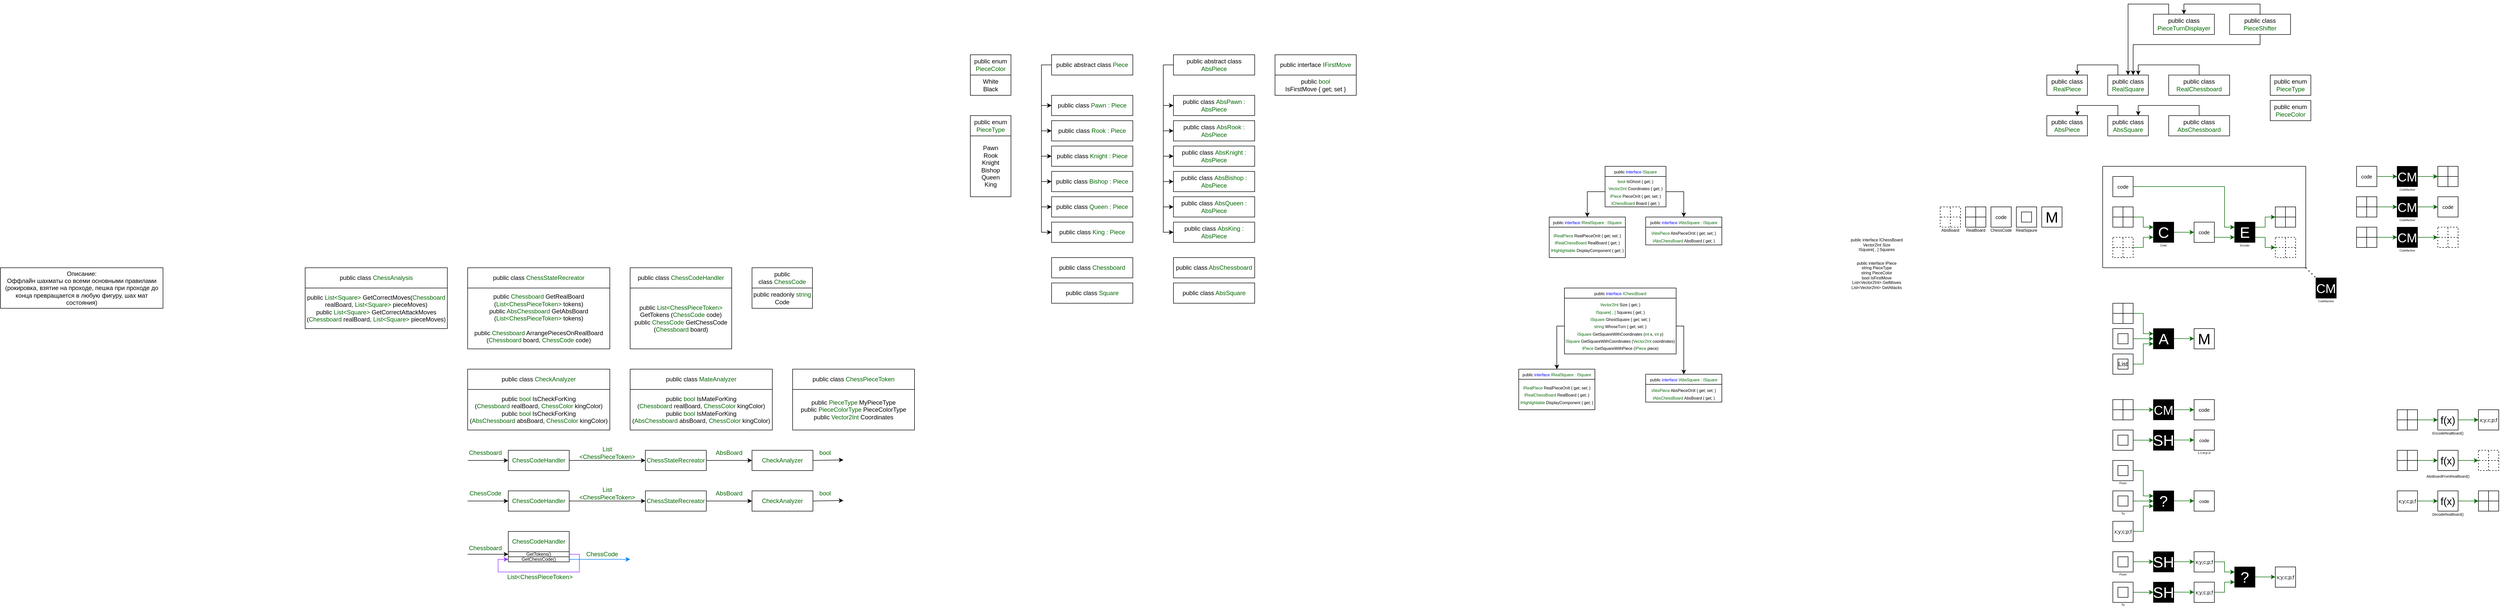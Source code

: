 <mxfile version="15.5.8" type="device"><diagram name="Page-1" id="42789a77-a242-8287-6e28-9cd8cfd52e62"><mxGraphModel dx="3369" dy="1105" grid="1" gridSize="10" guides="1" tooltips="1" connect="1" arrows="1" fold="1" page="0" pageScale="1" pageWidth="1100" pageHeight="850" background="none" math="0" shadow="0"><root><mxCell id="0"/><mxCell id="1" parent="0"/><mxCell id="kITRwJvMoC09eJjtB9Mg-1" value="public abstract class &lt;font color=&quot;#006600&quot;&gt;AbsPiece&lt;/font&gt;" style="rounded=0;whiteSpace=wrap;html=1;" parent="1" vertex="1"><mxGeometry x="-490" y="-300" width="160" height="40" as="geometry"/></mxCell><mxCell id="kITRwJvMoC09eJjtB9Mg-2" value="public class&amp;nbsp;&lt;font color=&quot;#006600&quot;&gt;AbsPawn : AbsPiece&lt;/font&gt;" style="rounded=0;whiteSpace=wrap;html=1;" parent="1" vertex="1"><mxGeometry x="-490" y="-220" width="160" height="40" as="geometry"/></mxCell><mxCell id="kITRwJvMoC09eJjtB9Mg-3" value="public class&amp;nbsp;&lt;font color=&quot;#006600&quot;&gt;AbsRook : AbsPiece&lt;/font&gt;" style="rounded=0;whiteSpace=wrap;html=1;" parent="1" vertex="1"><mxGeometry x="-490" y="-170" width="160" height="40" as="geometry"/></mxCell><mxCell id="kITRwJvMoC09eJjtB9Mg-4" value="public class&amp;nbsp;&lt;font color=&quot;#006600&quot;&gt;AbsKnight : AbsPiece&lt;/font&gt;" style="rounded=0;whiteSpace=wrap;html=1;" parent="1" vertex="1"><mxGeometry x="-490" y="-120" width="160" height="40" as="geometry"/></mxCell><mxCell id="kITRwJvMoC09eJjtB9Mg-6" value="public class&amp;nbsp;&lt;font color=&quot;#006600&quot;&gt;AbsBishop : AbsPiece&lt;/font&gt;" style="rounded=0;whiteSpace=wrap;html=1;" parent="1" vertex="1"><mxGeometry x="-490" y="-70" width="160" height="40" as="geometry"/></mxCell><mxCell id="kITRwJvMoC09eJjtB9Mg-7" value="public class&amp;nbsp;&lt;font color=&quot;#006600&quot;&gt;AbsQueen : AbsPiece&lt;/font&gt;" style="rounded=0;whiteSpace=wrap;html=1;" parent="1" vertex="1"><mxGeometry x="-490" y="-20" width="160" height="40" as="geometry"/></mxCell><mxCell id="kITRwJvMoC09eJjtB9Mg-8" value="public class&amp;nbsp;&lt;font color=&quot;#006600&quot;&gt;AbsKing : AbsPiece&lt;/font&gt;" style="rounded=0;whiteSpace=wrap;html=1;" parent="1" vertex="1"><mxGeometry x="-490" y="30" width="160" height="40" as="geometry"/></mxCell><mxCell id="kITRwJvMoC09eJjtB9Mg-9" value="" style="endArrow=classic;html=1;rounded=0;fontColor=#006600;entryX=0;entryY=0.5;entryDx=0;entryDy=0;exitX=0;exitY=0.5;exitDx=0;exitDy=0;" parent="1" source="kITRwJvMoC09eJjtB9Mg-1" target="kITRwJvMoC09eJjtB9Mg-2" edge="1"><mxGeometry width="50" height="50" relative="1" as="geometry"><mxPoint x="-460" y="-150" as="sourcePoint"/><mxPoint x="-410" y="-200" as="targetPoint"/><Array as="points"><mxPoint x="-510" y="-280"/><mxPoint x="-510" y="-200"/></Array></mxGeometry></mxCell><mxCell id="kITRwJvMoC09eJjtB9Mg-10" value="" style="endArrow=classic;html=1;rounded=0;fontColor=#006600;entryX=0;entryY=0.5;entryDx=0;entryDy=0;exitX=0;exitY=0.5;exitDx=0;exitDy=0;" parent="1" source="kITRwJvMoC09eJjtB9Mg-1" target="kITRwJvMoC09eJjtB9Mg-3" edge="1"><mxGeometry width="50" height="50" relative="1" as="geometry"><mxPoint x="-490" y="-90" as="sourcePoint"/><mxPoint x="-440" y="-140" as="targetPoint"/><Array as="points"><mxPoint x="-510" y="-280"/><mxPoint x="-510" y="-150"/></Array></mxGeometry></mxCell><mxCell id="kITRwJvMoC09eJjtB9Mg-11" value="" style="endArrow=classic;html=1;rounded=0;fontColor=#006600;entryX=0;entryY=0.5;entryDx=0;entryDy=0;exitX=0;exitY=0.5;exitDx=0;exitDy=0;" parent="1" source="kITRwJvMoC09eJjtB9Mg-1" target="kITRwJvMoC09eJjtB9Mg-4" edge="1"><mxGeometry width="50" height="50" relative="1" as="geometry"><mxPoint x="-480" y="-270" as="sourcePoint"/><mxPoint x="-480" y="-140" as="targetPoint"/><Array as="points"><mxPoint x="-510" y="-280"/><mxPoint x="-510" y="-100"/></Array></mxGeometry></mxCell><mxCell id="kITRwJvMoC09eJjtB9Mg-12" value="" style="endArrow=classic;html=1;rounded=0;fontColor=#006600;entryX=0;entryY=0.5;entryDx=0;entryDy=0;exitX=0;exitY=0.5;exitDx=0;exitDy=0;" parent="1" source="kITRwJvMoC09eJjtB9Mg-1" target="kITRwJvMoC09eJjtB9Mg-6" edge="1"><mxGeometry width="50" height="50" relative="1" as="geometry"><mxPoint x="-470" y="-260" as="sourcePoint"/><mxPoint x="-470" y="-130" as="targetPoint"/><Array as="points"><mxPoint x="-510" y="-280"/><mxPoint x="-510" y="-50"/></Array></mxGeometry></mxCell><mxCell id="kITRwJvMoC09eJjtB9Mg-13" value="" style="endArrow=classic;html=1;rounded=0;fontColor=#006600;entryX=0;entryY=0.5;entryDx=0;entryDy=0;exitX=0;exitY=0.5;exitDx=0;exitDy=0;" parent="1" source="kITRwJvMoC09eJjtB9Mg-1" target="kITRwJvMoC09eJjtB9Mg-7" edge="1"><mxGeometry width="50" height="50" relative="1" as="geometry"><mxPoint x="-510" y="-250" as="sourcePoint"/><mxPoint x="-510" y="-120" as="targetPoint"/><Array as="points"><mxPoint x="-510" y="-280"/><mxPoint x="-510"/></Array></mxGeometry></mxCell><mxCell id="kITRwJvMoC09eJjtB9Mg-14" value="" style="endArrow=classic;html=1;rounded=0;fontColor=#006600;entryX=0;entryY=0.5;entryDx=0;entryDy=0;exitX=0;exitY=0.5;exitDx=0;exitDy=0;" parent="1" source="kITRwJvMoC09eJjtB9Mg-1" target="kITRwJvMoC09eJjtB9Mg-8" edge="1"><mxGeometry width="50" height="50" relative="1" as="geometry"><mxPoint x="-450" y="-240" as="sourcePoint"/><mxPoint x="-450" y="-110" as="targetPoint"/><Array as="points"><mxPoint x="-510" y="-280"/><mxPoint x="-510" y="50"/></Array></mxGeometry></mxCell><mxCell id="kITRwJvMoC09eJjtB9Mg-15" value="public class &lt;font color=&quot;#006600&quot;&gt;AbsSquare&lt;/font&gt;" style="rounded=0;whiteSpace=wrap;html=1;" parent="1" vertex="1"><mxGeometry x="-490" y="150" width="160" height="40" as="geometry"/></mxCell><mxCell id="kITRwJvMoC09eJjtB9Mg-16" value="public class &lt;font color=&quot;#006600&quot;&gt;AbsChessboard&lt;/font&gt;" style="rounded=0;whiteSpace=wrap;html=1;" parent="1" vertex="1"><mxGeometry x="-490" y="100" width="160" height="40" as="geometry"/></mxCell><mxCell id="kITRwJvMoC09eJjtB9Mg-17" value="public abstract class &lt;font color=&quot;#006600&quot;&gt;Piece&lt;/font&gt;" style="rounded=0;whiteSpace=wrap;html=1;" parent="1" vertex="1"><mxGeometry x="-730" y="-300" width="160" height="40" as="geometry"/></mxCell><mxCell id="kITRwJvMoC09eJjtB9Mg-18" value="public class&amp;nbsp;&lt;font color=&quot;#006600&quot;&gt;Pawn : Piece&lt;/font&gt;" style="rounded=0;whiteSpace=wrap;html=1;" parent="1" vertex="1"><mxGeometry x="-730" y="-220" width="160" height="40" as="geometry"/></mxCell><mxCell id="kITRwJvMoC09eJjtB9Mg-19" value="public class&amp;nbsp;&lt;font color=&quot;#006600&quot;&gt;Rook : Piece&lt;/font&gt;" style="rounded=0;whiteSpace=wrap;html=1;" parent="1" vertex="1"><mxGeometry x="-730" y="-170" width="160" height="40" as="geometry"/></mxCell><mxCell id="kITRwJvMoC09eJjtB9Mg-20" value="public class&amp;nbsp;&lt;font color=&quot;#006600&quot;&gt;Knight : Piece&lt;/font&gt;" style="rounded=0;whiteSpace=wrap;html=1;" parent="1" vertex="1"><mxGeometry x="-730" y="-120" width="160" height="40" as="geometry"/></mxCell><mxCell id="kITRwJvMoC09eJjtB9Mg-21" value="public class&amp;nbsp;&lt;font color=&quot;#006600&quot;&gt;Bishop : Piece&lt;/font&gt;" style="rounded=0;whiteSpace=wrap;html=1;" parent="1" vertex="1"><mxGeometry x="-730" y="-70" width="160" height="40" as="geometry"/></mxCell><mxCell id="kITRwJvMoC09eJjtB9Mg-22" value="public class&amp;nbsp;&lt;font color=&quot;#006600&quot;&gt;Queen : Piece&lt;/font&gt;" style="rounded=0;whiteSpace=wrap;html=1;" parent="1" vertex="1"><mxGeometry x="-730" y="-20" width="160" height="40" as="geometry"/></mxCell><mxCell id="kITRwJvMoC09eJjtB9Mg-23" value="public class&amp;nbsp;&lt;font color=&quot;#006600&quot;&gt;King : Piece&lt;/font&gt;" style="rounded=0;whiteSpace=wrap;html=1;" parent="1" vertex="1"><mxGeometry x="-730" y="30" width="160" height="40" as="geometry"/></mxCell><mxCell id="kITRwJvMoC09eJjtB9Mg-24" value="" style="endArrow=classic;html=1;rounded=0;fontColor=#006600;entryX=0;entryY=0.5;entryDx=0;entryDy=0;exitX=0;exitY=0.5;exitDx=0;exitDy=0;" parent="1" source="kITRwJvMoC09eJjtB9Mg-17" target="kITRwJvMoC09eJjtB9Mg-18" edge="1"><mxGeometry width="50" height="50" relative="1" as="geometry"><mxPoint x="-700" y="-150" as="sourcePoint"/><mxPoint x="-650" y="-200" as="targetPoint"/><Array as="points"><mxPoint x="-750" y="-280"/><mxPoint x="-750" y="-200"/></Array></mxGeometry></mxCell><mxCell id="kITRwJvMoC09eJjtB9Mg-25" value="" style="endArrow=classic;html=1;rounded=0;fontColor=#006600;entryX=0;entryY=0.5;entryDx=0;entryDy=0;exitX=0;exitY=0.5;exitDx=0;exitDy=0;" parent="1" source="kITRwJvMoC09eJjtB9Mg-17" target="kITRwJvMoC09eJjtB9Mg-19" edge="1"><mxGeometry width="50" height="50" relative="1" as="geometry"><mxPoint x="-730" y="-90" as="sourcePoint"/><mxPoint x="-680" y="-140" as="targetPoint"/><Array as="points"><mxPoint x="-750" y="-280"/><mxPoint x="-750" y="-150"/></Array></mxGeometry></mxCell><mxCell id="kITRwJvMoC09eJjtB9Mg-26" value="" style="endArrow=classic;html=1;rounded=0;fontColor=#006600;entryX=0;entryY=0.5;entryDx=0;entryDy=0;exitX=0;exitY=0.5;exitDx=0;exitDy=0;" parent="1" source="kITRwJvMoC09eJjtB9Mg-17" target="kITRwJvMoC09eJjtB9Mg-20" edge="1"><mxGeometry width="50" height="50" relative="1" as="geometry"><mxPoint x="-720" y="-270" as="sourcePoint"/><mxPoint x="-720" y="-140" as="targetPoint"/><Array as="points"><mxPoint x="-750" y="-280"/><mxPoint x="-750" y="-100"/></Array></mxGeometry></mxCell><mxCell id="kITRwJvMoC09eJjtB9Mg-27" value="" style="endArrow=classic;html=1;rounded=0;fontColor=#006600;entryX=0;entryY=0.5;entryDx=0;entryDy=0;exitX=0;exitY=0.5;exitDx=0;exitDy=0;" parent="1" source="kITRwJvMoC09eJjtB9Mg-17" target="kITRwJvMoC09eJjtB9Mg-21" edge="1"><mxGeometry width="50" height="50" relative="1" as="geometry"><mxPoint x="-710" y="-260" as="sourcePoint"/><mxPoint x="-710" y="-130" as="targetPoint"/><Array as="points"><mxPoint x="-750" y="-280"/><mxPoint x="-750" y="-50"/></Array></mxGeometry></mxCell><mxCell id="kITRwJvMoC09eJjtB9Mg-28" value="" style="endArrow=classic;html=1;rounded=0;fontColor=#006600;entryX=0;entryY=0.5;entryDx=0;entryDy=0;exitX=0;exitY=0.5;exitDx=0;exitDy=0;" parent="1" source="kITRwJvMoC09eJjtB9Mg-17" target="kITRwJvMoC09eJjtB9Mg-22" edge="1"><mxGeometry width="50" height="50" relative="1" as="geometry"><mxPoint x="-750" y="-250" as="sourcePoint"/><mxPoint x="-750" y="-120" as="targetPoint"/><Array as="points"><mxPoint x="-750" y="-280"/><mxPoint x="-750"/></Array></mxGeometry></mxCell><mxCell id="kITRwJvMoC09eJjtB9Mg-29" value="" style="endArrow=classic;html=1;rounded=0;fontColor=#006600;entryX=0;entryY=0.5;entryDx=0;entryDy=0;exitX=0;exitY=0.5;exitDx=0;exitDy=0;" parent="1" source="kITRwJvMoC09eJjtB9Mg-17" target="kITRwJvMoC09eJjtB9Mg-23" edge="1"><mxGeometry width="50" height="50" relative="1" as="geometry"><mxPoint x="-690" y="-240" as="sourcePoint"/><mxPoint x="-690" y="-110" as="targetPoint"/><Array as="points"><mxPoint x="-750" y="-280"/><mxPoint x="-750" y="50"/></Array></mxGeometry></mxCell><mxCell id="kITRwJvMoC09eJjtB9Mg-30" value="public class &lt;font color=&quot;#006600&quot;&gt;Square&lt;/font&gt;" style="rounded=0;whiteSpace=wrap;html=1;" parent="1" vertex="1"><mxGeometry x="-730" y="150" width="160" height="40" as="geometry"/></mxCell><mxCell id="kITRwJvMoC09eJjtB9Mg-31" value="public class &lt;font color=&quot;#006600&quot;&gt;Chessboard&lt;/font&gt;" style="rounded=0;whiteSpace=wrap;html=1;" parent="1" vertex="1"><mxGeometry x="-730" y="100" width="160" height="40" as="geometry"/></mxCell><mxCell id="kITRwJvMoC09eJjtB9Mg-32" value="&lt;font color=&quot;#000000&quot;&gt;public enum&lt;/font&gt; PieceType" style="rounded=0;whiteSpace=wrap;html=1;fontColor=#006600;" parent="1" vertex="1"><mxGeometry x="-890" y="-180" width="80" height="40" as="geometry"/></mxCell><mxCell id="kITRwJvMoC09eJjtB9Mg-33" value="&lt;font color=&quot;#000000&quot;&gt;Pawn&lt;br&gt;Rook&lt;br&gt;Knight&lt;br&gt;Bishop&lt;br&gt;Queen&lt;br&gt;King&lt;br&gt;&lt;/font&gt;" style="rounded=0;whiteSpace=wrap;html=1;fontColor=#006600;" parent="1" vertex="1"><mxGeometry x="-890" y="-140" width="80" height="120" as="geometry"/></mxCell><mxCell id="kITRwJvMoC09eJjtB9Mg-34" value="&lt;font color=&quot;#000000&quot;&gt;public enum&lt;/font&gt; PieceColor" style="rounded=0;whiteSpace=wrap;html=1;fontColor=#006600;" parent="1" vertex="1"><mxGeometry x="-890" y="-300" width="80" height="40" as="geometry"/></mxCell><mxCell id="kITRwJvMoC09eJjtB9Mg-35" value="&lt;font color=&quot;#000000&quot;&gt;White&lt;br&gt;Black&lt;br&gt;&lt;/font&gt;" style="rounded=0;whiteSpace=wrap;html=1;fontColor=#006600;" parent="1" vertex="1"><mxGeometry x="-890" y="-260" width="80" height="40" as="geometry"/></mxCell><mxCell id="kITRwJvMoC09eJjtB9Mg-41" value="&lt;font color=&quot;#000000&quot;&gt;public class&lt;/font&gt; ChessPieceToken" style="rounded=0;whiteSpace=wrap;html=1;fontColor=#006600;" parent="1" vertex="1"><mxGeometry x="-1240" y="320" width="240" height="40" as="geometry"/></mxCell><mxCell id="kITRwJvMoC09eJjtB9Mg-42" value="&lt;font color=&quot;#000000&quot;&gt;public &lt;/font&gt;PieceType &lt;font color=&quot;#000000&quot;&gt;MyPieceType&lt;br&gt;public&amp;nbsp;&lt;/font&gt;PieceColorType &lt;font color=&quot;#000000&quot;&gt;PieceColorType&lt;br&gt;public &lt;/font&gt;Vector2Int &lt;font color=&quot;#000000&quot;&gt;Coordinates&lt;br&gt;&lt;/font&gt;" style="rounded=0;whiteSpace=wrap;html=1;fontColor=#006600;" parent="1" vertex="1"><mxGeometry x="-1240" y="360" width="240" height="80" as="geometry"/></mxCell><mxCell id="p37Qnnn1EawE8C3097Xb-1" value="&lt;font color=&quot;#000000&quot;&gt;public class&lt;/font&gt; ChessStateRecreator" style="rounded=1;whiteSpace=wrap;html=1;fontColor=#006600;arcSize=0;" parent="1" vertex="1"><mxGeometry x="-1880" y="120" width="280" height="40" as="geometry"/></mxCell><mxCell id="p37Qnnn1EawE8C3097Xb-2" value="&lt;font color=&quot;#000000&quot;&gt;public class&lt;/font&gt;&amp;nbsp;ChessCodeHandler" style="rounded=1;whiteSpace=wrap;html=1;fontColor=#006600;arcSize=0;" parent="1" vertex="1"><mxGeometry x="-1560" y="120" width="200" height="40" as="geometry"/></mxCell><mxCell id="p37Qnnn1EawE8C3097Xb-3" value="&lt;font color=&quot;#000000&quot;&gt;public &lt;/font&gt;List&amp;lt;ChessPieceToken&amp;gt;&lt;font color=&quot;#000000&quot;&gt; GetTokens (&lt;/font&gt;ChessCode &lt;font color=&quot;#000000&quot;&gt;code)&lt;br&gt;&lt;/font&gt;&lt;font color=&quot;#000000&quot;&gt;public&amp;nbsp;&lt;/font&gt;ChessCode&amp;nbsp;&lt;font color=&quot;#000000&quot;&gt;GetChessCode (&lt;/font&gt;Chessboard&amp;nbsp;&lt;font color=&quot;#000000&quot;&gt;board)&lt;/font&gt;&lt;font color=&quot;#000000&quot;&gt;&lt;br&gt;&lt;/font&gt;" style="rounded=1;whiteSpace=wrap;html=1;fontColor=#006600;arcSize=0;" parent="1" vertex="1"><mxGeometry x="-1560" y="160" width="200" height="120" as="geometry"/></mxCell><mxCell id="p37Qnnn1EawE8C3097Xb-4" value="&lt;font color=&quot;#000000&quot;&gt;public class&lt;/font&gt;&amp;nbsp;ChessCode" style="rounded=1;whiteSpace=wrap;html=1;fontColor=#006600;arcSize=0;" parent="1" vertex="1"><mxGeometry x="-1320" y="120" width="119" height="40" as="geometry"/></mxCell><mxCell id="p37Qnnn1EawE8C3097Xb-5" value="&lt;font color=&quot;#000000&quot;&gt;public readonly &lt;/font&gt;string &lt;font color=&quot;#000000&quot;&gt;Code&lt;/font&gt;" style="rounded=1;whiteSpace=wrap;html=1;fontColor=#006600;arcSize=0;" parent="1" vertex="1"><mxGeometry x="-1320" y="160" width="119" height="40" as="geometry"/></mxCell><mxCell id="p37Qnnn1EawE8C3097Xb-6" value="&lt;font color=&quot;#000000&quot;&gt;public class&lt;/font&gt;&amp;nbsp;CheckAnalyzer" style="rounded=1;whiteSpace=wrap;html=1;fontColor=#006600;arcSize=0;" parent="1" vertex="1"><mxGeometry x="-1880" y="320" width="280" height="40" as="geometry"/></mxCell><mxCell id="p37Qnnn1EawE8C3097Xb-7" value="&lt;font color=&quot;#000000&quot;&gt;public &lt;/font&gt;Chessboard &lt;font color=&quot;#000000&quot;&gt;GetRealBoard (&lt;/font&gt;List&amp;lt;ChessPieceToken&amp;gt;&lt;font color=&quot;#000000&quot;&gt; tokens)&lt;br&gt;&lt;/font&gt;&lt;font color=&quot;#000000&quot;&gt;public &lt;/font&gt;AbsChessboard&amp;nbsp;&lt;font color=&quot;#000000&quot;&gt;GetAbsBoard (&lt;/font&gt;List&amp;lt;ChessPieceToken&amp;gt;&lt;font color=&quot;#000000&quot;&gt;&amp;nbsp;tokens)&lt;br&gt;&lt;br&gt;&lt;/font&gt;&lt;font color=&quot;#000000&quot;&gt;public &lt;/font&gt;Chessboard &lt;font color=&quot;#000000&quot;&gt;ArrangePiecesOnRealBoard (&lt;/font&gt;Chessboard &lt;font color=&quot;#000000&quot;&gt;board, &lt;/font&gt;ChessCode &lt;font color=&quot;#000000&quot;&gt;code)&lt;br&gt;&lt;/font&gt;" style="rounded=1;whiteSpace=wrap;html=1;fontColor=#006600;arcSize=0;" parent="1" vertex="1"><mxGeometry x="-1880" y="160" width="280" height="120" as="geometry"/></mxCell><mxCell id="p37Qnnn1EawE8C3097Xb-8" value="&lt;font color=&quot;#000000&quot;&gt;public class&lt;/font&gt; ChessAnalysis" style="rounded=1;whiteSpace=wrap;html=1;fontColor=#006600;arcSize=0;" parent="1" vertex="1"><mxGeometry x="-2200" y="120" width="280" height="40" as="geometry"/></mxCell><mxCell id="p37Qnnn1EawE8C3097Xb-9" value="&lt;font color=&quot;#000000&quot;&gt;public &lt;/font&gt;bool &lt;font color=&quot;#000000&quot;&gt;IsCheckForKing &lt;br&gt;(&lt;/font&gt;Chessboard &lt;font color=&quot;#000000&quot;&gt;realBoard, &lt;/font&gt;ChessColor &lt;font color=&quot;#000000&quot;&gt;kingColor)&lt;br&gt;&lt;/font&gt;&lt;font color=&quot;#000000&quot;&gt;public&amp;nbsp;&lt;/font&gt;bool&amp;nbsp;&lt;font color=&quot;#000000&quot;&gt;IsCheckForKing (&lt;/font&gt;AbsChessboard&amp;nbsp;&lt;font color=&quot;#000000&quot;&gt;absBoard,&amp;nbsp;&lt;/font&gt;ChessColor&amp;nbsp;&lt;font color=&quot;#000000&quot;&gt;kingColor)&lt;/font&gt;&lt;font color=&quot;#000000&quot;&gt;&lt;br&gt;&lt;/font&gt;" style="rounded=1;whiteSpace=wrap;html=1;fontColor=#006600;arcSize=0;" parent="1" vertex="1"><mxGeometry x="-1880" y="360" width="280" height="80" as="geometry"/></mxCell><mxCell id="p37Qnnn1EawE8C3097Xb-10" value="" style="endArrow=classic;html=1;rounded=0;fontColor=#006600;" parent="1" target="p37Qnnn1EawE8C3097Xb-11" edge="1"><mxGeometry width="50" height="50" relative="1" as="geometry"><mxPoint x="-1880" y="500" as="sourcePoint"/><mxPoint x="-1750" y="440" as="targetPoint"/></mxGeometry></mxCell><mxCell id="p37Qnnn1EawE8C3097Xb-11" value="&lt;span&gt;ChessCodeHandler&lt;/span&gt;" style="rounded=0;whiteSpace=wrap;html=1;fontColor=#006600;" parent="1" vertex="1"><mxGeometry x="-1800" y="480" width="120" height="40" as="geometry"/></mxCell><mxCell id="p37Qnnn1EawE8C3097Xb-12" value="Chessboard" style="text;html=1;strokeColor=none;fillColor=none;align=center;verticalAlign=middle;whiteSpace=wrap;rounded=0;fontColor=#006600;" parent="1" vertex="1"><mxGeometry x="-1880" y="470" width="70" height="30" as="geometry"/></mxCell><mxCell id="p37Qnnn1EawE8C3097Xb-13" value="" style="endArrow=classic;html=1;rounded=0;fontColor=#006600;exitX=1;exitY=0.5;exitDx=0;exitDy=0;entryX=0;entryY=0.5;entryDx=0;entryDy=0;" parent="1" source="p37Qnnn1EawE8C3097Xb-11" target="p37Qnnn1EawE8C3097Xb-15" edge="1"><mxGeometry width="50" height="50" relative="1" as="geometry"><mxPoint x="-1670" y="500.0" as="sourcePoint"/><mxPoint x="-1530" y="500" as="targetPoint"/></mxGeometry></mxCell><mxCell id="p37Qnnn1EawE8C3097Xb-14" value="List&lt;br&gt;&amp;lt;ChessPieceToken&amp;gt;" style="text;html=1;strokeColor=none;fillColor=none;align=center;verticalAlign=middle;whiteSpace=wrap;rounded=0;fontColor=#006600;" parent="1" vertex="1"><mxGeometry x="-1670" y="470" width="130" height="30" as="geometry"/></mxCell><mxCell id="p37Qnnn1EawE8C3097Xb-15" value="ChessStateRecreator" style="rounded=0;whiteSpace=wrap;html=1;fontColor=#006600;" parent="1" vertex="1"><mxGeometry x="-1530" y="480" width="120" height="40" as="geometry"/></mxCell><mxCell id="p37Qnnn1EawE8C3097Xb-16" value="" style="endArrow=classic;html=1;rounded=0;fontColor=#006600;exitX=1;exitY=0.5;exitDx=0;exitDy=0;entryX=0;entryY=0.5;entryDx=0;entryDy=0;" parent="1" source="p37Qnnn1EawE8C3097Xb-15" target="p37Qnnn1EawE8C3097Xb-18" edge="1"><mxGeometry width="50" height="50" relative="1" as="geometry"><mxPoint x="-1400" y="500" as="sourcePoint"/><mxPoint x="-1340" y="520" as="targetPoint"/></mxGeometry></mxCell><mxCell id="p37Qnnn1EawE8C3097Xb-17" value="AbsBoard" style="text;html=1;strokeColor=none;fillColor=none;align=center;verticalAlign=middle;whiteSpace=wrap;rounded=0;fontColor=#006600;" parent="1" vertex="1"><mxGeometry x="-1400" y="470" width="70" height="30" as="geometry"/></mxCell><mxCell id="p37Qnnn1EawE8C3097Xb-18" value="CheckAnalyzer" style="rounded=0;whiteSpace=wrap;html=1;fontColor=#006600;" parent="1" vertex="1"><mxGeometry x="-1320" y="480" width="120" height="40" as="geometry"/></mxCell><mxCell id="p37Qnnn1EawE8C3097Xb-19" value="" style="endArrow=classic;html=1;rounded=0;fontColor=#006600;exitX=1;exitY=0.5;exitDx=0;exitDy=0;" parent="1" source="p37Qnnn1EawE8C3097Xb-18" edge="1"><mxGeometry width="50" height="50" relative="1" as="geometry"><mxPoint x="-1180" y="499.17" as="sourcePoint"/><mxPoint x="-1140" y="499" as="targetPoint"/></mxGeometry></mxCell><mxCell id="p37Qnnn1EawE8C3097Xb-20" value="bool" style="text;html=1;strokeColor=none;fillColor=none;align=center;verticalAlign=middle;whiteSpace=wrap;rounded=0;fontColor=#006600;" parent="1" vertex="1"><mxGeometry x="-1191" y="470" width="30" height="30" as="geometry"/></mxCell><mxCell id="p37Qnnn1EawE8C3097Xb-21" value="" style="endArrow=classic;html=1;rounded=0;fontColor=#006600;entryX=0;entryY=0.5;entryDx=0;entryDy=0;" parent="1" target="p37Qnnn1EawE8C3097Xb-24" edge="1"><mxGeometry width="50" height="50" relative="1" as="geometry"><mxPoint x="-1880" y="685" as="sourcePoint"/><mxPoint x="-1820" y="674.83" as="targetPoint"/></mxGeometry></mxCell><mxCell id="p37Qnnn1EawE8C3097Xb-22" value="&lt;span&gt;ChessCodeHandler&lt;/span&gt;" style="rounded=0;whiteSpace=wrap;html=1;fontColor=#006600;" parent="1" vertex="1"><mxGeometry x="-1800" y="640" width="120" height="40" as="geometry"/></mxCell><mxCell id="p37Qnnn1EawE8C3097Xb-23" value="Chessboard" style="text;html=1;strokeColor=none;fillColor=none;align=center;verticalAlign=middle;whiteSpace=wrap;rounded=0;fontColor=#006600;strokeWidth=1;" parent="1" vertex="1"><mxGeometry x="-1880" y="665" width="70" height="15" as="geometry"/></mxCell><mxCell id="p37Qnnn1EawE8C3097Xb-24" value="&lt;div style=&quot;line-height: 0.5 ; font-size: 9px&quot;&gt;&lt;font style=&quot;color: rgb(0 , 0 , 0) ; font-size: 9px&quot;&gt;GetTokens()&lt;/font&gt;&lt;/div&gt;" style="rounded=0;whiteSpace=wrap;html=1;fontColor=#006600;align=center;" parent="1" vertex="1"><mxGeometry x="-1800" y="680" width="120" height="10" as="geometry"/></mxCell><mxCell id="p37Qnnn1EawE8C3097Xb-26" value="" style="endArrow=classic;html=1;rounded=0;fontColor=#006600;exitX=1;exitY=0.5;exitDx=0;exitDy=0;entryX=0;entryY=0.5;entryDx=0;entryDy=0;strokeColor=#9933FF;" parent="1" source="p37Qnnn1EawE8C3097Xb-24" target="p37Qnnn1EawE8C3097Xb-32" edge="1"><mxGeometry width="50" height="50" relative="1" as="geometry"><mxPoint x="-1660" y="685" as="sourcePoint"/><mxPoint x="-1800" y="695" as="targetPoint"/><Array as="points"><mxPoint x="-1660" y="685"/><mxPoint x="-1660" y="720"/><mxPoint x="-1820" y="720"/><mxPoint x="-1820" y="695"/></Array></mxGeometry></mxCell><mxCell id="p37Qnnn1EawE8C3097Xb-27" value="List&amp;lt;ChessPieceToken&amp;gt;" style="text;html=1;strokeColor=none;fillColor=none;align=center;verticalAlign=middle;whiteSpace=wrap;rounded=0;fontColor=#006600;strokeWidth=1;" parent="1" vertex="1"><mxGeometry x="-1805" y="720" width="135" height="20" as="geometry"/></mxCell><mxCell id="p37Qnnn1EawE8C3097Xb-30" value="ChessCode" style="text;html=1;strokeColor=none;fillColor=none;align=center;verticalAlign=middle;whiteSpace=wrap;rounded=0;fontColor=#006600;strokeWidth=1;" parent="1" vertex="1"><mxGeometry x="-1650" y="677.5" width="70" height="15" as="geometry"/></mxCell><mxCell id="p37Qnnn1EawE8C3097Xb-31" value="" style="endArrow=classic;html=1;rounded=0;fontColor=#006600;exitX=1;exitY=0.5;exitDx=0;exitDy=0;strokeColor=#007FFF;" parent="1" source="p37Qnnn1EawE8C3097Xb-32" edge="1"><mxGeometry width="50" height="50" relative="1" as="geometry"><mxPoint x="-1680" y="695" as="sourcePoint"/><mxPoint x="-1560" y="695" as="targetPoint"/></mxGeometry></mxCell><mxCell id="p37Qnnn1EawE8C3097Xb-32" value="&lt;div style=&quot;line-height: 0.5 ; font-size: 9px&quot;&gt;&lt;font style=&quot;color: rgb(0 , 0 , 0) ; font-size: 9px&quot;&gt;GetChessCode()&lt;/font&gt;&lt;/div&gt;" style="rounded=0;whiteSpace=wrap;html=1;fontColor=#006600;align=center;" parent="1" vertex="1"><mxGeometry x="-1800" y="690" width="120" height="10" as="geometry"/></mxCell><mxCell id="p37Qnnn1EawE8C3097Xb-33" value="" style="endArrow=classic;html=1;rounded=0;fontColor=#006600;" parent="1" target="p37Qnnn1EawE8C3097Xb-34" edge="1"><mxGeometry width="50" height="50" relative="1" as="geometry"><mxPoint x="-1880" y="580" as="sourcePoint"/><mxPoint x="-1750" y="520" as="targetPoint"/></mxGeometry></mxCell><mxCell id="p37Qnnn1EawE8C3097Xb-34" value="&lt;span&gt;ChessCodeHandler&lt;/span&gt;" style="rounded=0;whiteSpace=wrap;html=1;fontColor=#006600;" parent="1" vertex="1"><mxGeometry x="-1800" y="560" width="120" height="40" as="geometry"/></mxCell><mxCell id="p37Qnnn1EawE8C3097Xb-35" value="ChessCode" style="text;html=1;strokeColor=none;fillColor=none;align=center;verticalAlign=middle;whiteSpace=wrap;rounded=0;fontColor=#006600;" parent="1" vertex="1"><mxGeometry x="-1880" y="550" width="70" height="30" as="geometry"/></mxCell><mxCell id="p37Qnnn1EawE8C3097Xb-36" value="" style="endArrow=classic;html=1;rounded=0;fontColor=#006600;exitX=1;exitY=0.5;exitDx=0;exitDy=0;entryX=0;entryY=0.5;entryDx=0;entryDy=0;" parent="1" source="p37Qnnn1EawE8C3097Xb-34" target="p37Qnnn1EawE8C3097Xb-38" edge="1"><mxGeometry width="50" height="50" relative="1" as="geometry"><mxPoint x="-1670" y="580.0" as="sourcePoint"/><mxPoint x="-1530" y="580" as="targetPoint"/></mxGeometry></mxCell><mxCell id="p37Qnnn1EawE8C3097Xb-37" value="List&lt;br&gt;&amp;lt;ChessPieceToken&amp;gt;" style="text;html=1;strokeColor=none;fillColor=none;align=center;verticalAlign=middle;whiteSpace=wrap;rounded=0;fontColor=#006600;" parent="1" vertex="1"><mxGeometry x="-1670" y="550" width="130" height="30" as="geometry"/></mxCell><mxCell id="p37Qnnn1EawE8C3097Xb-38" value="ChessStateRecreator" style="rounded=0;whiteSpace=wrap;html=1;fontColor=#006600;" parent="1" vertex="1"><mxGeometry x="-1530" y="560" width="120" height="40" as="geometry"/></mxCell><mxCell id="p37Qnnn1EawE8C3097Xb-39" value="" style="endArrow=classic;html=1;rounded=0;fontColor=#006600;exitX=1;exitY=0.5;exitDx=0;exitDy=0;entryX=0;entryY=0.5;entryDx=0;entryDy=0;" parent="1" source="p37Qnnn1EawE8C3097Xb-38" target="p37Qnnn1EawE8C3097Xb-41" edge="1"><mxGeometry width="50" height="50" relative="1" as="geometry"><mxPoint x="-1400" y="580" as="sourcePoint"/><mxPoint x="-1340" y="600" as="targetPoint"/></mxGeometry></mxCell><mxCell id="p37Qnnn1EawE8C3097Xb-40" value="AbsBoard" style="text;html=1;strokeColor=none;fillColor=none;align=center;verticalAlign=middle;whiteSpace=wrap;rounded=0;fontColor=#006600;" parent="1" vertex="1"><mxGeometry x="-1400" y="550" width="70" height="30" as="geometry"/></mxCell><mxCell id="p37Qnnn1EawE8C3097Xb-41" value="CheckAnalyzer" style="rounded=0;whiteSpace=wrap;html=1;fontColor=#006600;" parent="1" vertex="1"><mxGeometry x="-1320" y="560" width="120" height="40" as="geometry"/></mxCell><mxCell id="p37Qnnn1EawE8C3097Xb-42" value="" style="endArrow=classic;html=1;rounded=0;fontColor=#006600;exitX=1;exitY=0.5;exitDx=0;exitDy=0;" parent="1" source="p37Qnnn1EawE8C3097Xb-41" edge="1"><mxGeometry width="50" height="50" relative="1" as="geometry"><mxPoint x="-1180" y="579.17" as="sourcePoint"/><mxPoint x="-1140" y="579" as="targetPoint"/></mxGeometry></mxCell><mxCell id="p37Qnnn1EawE8C3097Xb-43" value="bool" style="text;html=1;strokeColor=none;fillColor=none;align=center;verticalAlign=middle;whiteSpace=wrap;rounded=0;fontColor=#006600;" parent="1" vertex="1"><mxGeometry x="-1191" y="550" width="30" height="30" as="geometry"/></mxCell><mxCell id="p37Qnnn1EawE8C3097Xb-46" value="&lt;font color=&quot;#000000&quot;&gt;public &lt;/font&gt;List&amp;lt;Square&amp;gt;&lt;font color=&quot;#000000&quot;&gt; GetCorrectMoves(&lt;/font&gt;Chessboard &lt;font color=&quot;#000000&quot;&gt;realBoard, &lt;/font&gt;List&amp;lt;Square&amp;gt;&lt;font color=&quot;#000000&quot;&gt; pieceMoves)&lt;br&gt;&lt;/font&gt;&lt;font color=&quot;#000000&quot;&gt;public&amp;nbsp;&lt;/font&gt;List&amp;lt;Square&amp;gt;&lt;font color=&quot;#000000&quot;&gt;&amp;nbsp;GetCorrectAttackMoves (&lt;/font&gt;Chessboard&amp;nbsp;&lt;font color=&quot;#000000&quot;&gt;realBoard,&amp;nbsp;&lt;/font&gt;List&amp;lt;Square&amp;gt;&lt;font color=&quot;#000000&quot;&gt;&amp;nbsp;pieceMoves)&lt;/font&gt;&lt;font color=&quot;#000000&quot;&gt;&lt;br&gt;&lt;/font&gt;" style="rounded=1;whiteSpace=wrap;html=1;fontColor=#006600;arcSize=0;" parent="1" vertex="1"><mxGeometry x="-2200" y="160" width="280" height="80" as="geometry"/></mxCell><mxCell id="p37Qnnn1EawE8C3097Xb-47" value="&lt;font color=&quot;#000000&quot;&gt;public class&lt;/font&gt;&amp;nbsp;MateAnalyzer" style="rounded=1;whiteSpace=wrap;html=1;fontColor=#006600;arcSize=0;" parent="1" vertex="1"><mxGeometry x="-1560" y="320" width="280" height="40" as="geometry"/></mxCell><mxCell id="p37Qnnn1EawE8C3097Xb-48" value="&lt;font color=&quot;#000000&quot;&gt;public &lt;/font&gt;bool &lt;font color=&quot;#000000&quot;&gt;IsMateForKing &lt;br&gt;(&lt;/font&gt;Chessboard &lt;font color=&quot;#000000&quot;&gt;realBoard, &lt;/font&gt;ChessColor &lt;font color=&quot;#000000&quot;&gt;kingColor)&lt;br&gt;&lt;/font&gt;&lt;font color=&quot;#000000&quot;&gt;public&amp;nbsp;&lt;/font&gt;bool&amp;nbsp;&lt;font color=&quot;#000000&quot;&gt;IsMateForKing (&lt;/font&gt;AbsChessboard&amp;nbsp;&lt;font color=&quot;#000000&quot;&gt;absBoard,&amp;nbsp;&lt;/font&gt;ChessColor&amp;nbsp;&lt;font color=&quot;#000000&quot;&gt;kingColor)&lt;/font&gt;&lt;font color=&quot;#000000&quot;&gt;&lt;br&gt;&lt;/font&gt;" style="rounded=1;whiteSpace=wrap;html=1;fontColor=#006600;arcSize=0;" parent="1" vertex="1"><mxGeometry x="-1560" y="360" width="280" height="80" as="geometry"/></mxCell><mxCell id="p37Qnnn1EawE8C3097Xb-53" value="&lt;font color=&quot;#000000&quot;&gt;public interface &lt;/font&gt;IFirstMove" style="rounded=1;whiteSpace=wrap;html=1;fontColor=#006600;arcSize=0;" parent="1" vertex="1"><mxGeometry x="-290" y="-300" width="160" height="40" as="geometry"/></mxCell><mxCell id="p37Qnnn1EawE8C3097Xb-54" value="&lt;font color=&quot;#000000&quot;&gt;public &lt;/font&gt;bool &lt;br&gt;&lt;font color=&quot;#000000&quot;&gt;IsFirstMove { get; set }&lt;/font&gt;" style="rounded=1;whiteSpace=wrap;html=1;fontColor=#006600;arcSize=0;" parent="1" vertex="1"><mxGeometry x="-290" y="-260" width="160" height="40" as="geometry"/></mxCell><mxCell id="8RCZzrOS--yI6aAzvDrC-1" value="&lt;div&gt;&lt;span&gt;Описание:&lt;/span&gt;&lt;/div&gt;&lt;div&gt;&lt;span&gt;Оффлайн шахматы со всеми основными правилами (рокировка, взятие на проходе, пешка при проходе до конца превращается в любую фигуру, шах мат состояния)&lt;/span&gt;&lt;/div&gt;" style="rounded=0;whiteSpace=wrap;html=1;" parent="1" vertex="1"><mxGeometry x="-2800" y="120" width="320" height="80" as="geometry"/></mxCell><mxCell id="8RCZzrOS--yI6aAzvDrC-11" value="public class &lt;font color=&quot;#006600&quot;&gt;RealSquare&lt;/font&gt;" style="rounded=0;whiteSpace=wrap;html=1;align=center;" parent="1" vertex="1"><mxGeometry x="1350" y="-260" width="80" height="40" as="geometry"/></mxCell><mxCell id="8RCZzrOS--yI6aAzvDrC-14" style="edgeStyle=orthogonalEdgeStyle;rounded=0;orthogonalLoop=1;jettySize=auto;html=1;entryX=0.75;entryY=0;entryDx=0;entryDy=0;fontColor=#006600;exitX=0.5;exitY=0;exitDx=0;exitDy=0;" parent="1" source="8RCZzrOS--yI6aAzvDrC-12" target="8RCZzrOS--yI6aAzvDrC-11" edge="1"><mxGeometry relative="1" as="geometry"/></mxCell><mxCell id="8RCZzrOS--yI6aAzvDrC-12" value="public class &lt;font color=&quot;#006600&quot;&gt;RealChessboard&lt;/font&gt;" style="rounded=0;whiteSpace=wrap;html=1;align=center;" parent="1" vertex="1"><mxGeometry x="1470" y="-260" width="120" height="40" as="geometry"/></mxCell><mxCell id="HeBuAEO7V6g9a9G-1HeR-1" value="public class &lt;font color=&quot;#006600&quot;&gt;RealPiece&lt;/font&gt;" style="rounded=0;whiteSpace=wrap;html=1;" parent="1" vertex="1"><mxGeometry x="1230" y="-260" width="80" height="40" as="geometry"/></mxCell><mxCell id="HeBuAEO7V6g9a9G-1HeR-2" style="edgeStyle=orthogonalEdgeStyle;rounded=0;orthogonalLoop=1;jettySize=auto;html=1;entryX=0.75;entryY=0;entryDx=0;entryDy=0;fontColor=#006600;exitX=0.25;exitY=0;exitDx=0;exitDy=0;" parent="1" source="8RCZzrOS--yI6aAzvDrC-11" target="HeBuAEO7V6g9a9G-1HeR-1" edge="1"><mxGeometry relative="1" as="geometry"><mxPoint x="1320" y="-320" as="sourcePoint"/><mxPoint x="1200" y="-320" as="targetPoint"/></mxGeometry></mxCell><mxCell id="vWGw6FGpsGprSloPRFf9-2" value="public class &lt;font color=&quot;#006600&quot;&gt;AbsPiece&lt;/font&gt;" style="rounded=0;whiteSpace=wrap;html=1;" parent="1" vertex="1"><mxGeometry x="1230" y="-180" width="80" height="40" as="geometry"/></mxCell><mxCell id="vWGw6FGpsGprSloPRFf9-6" style="edgeStyle=orthogonalEdgeStyle;rounded=0;orthogonalLoop=1;jettySize=auto;html=1;entryX=0.75;entryY=0;entryDx=0;entryDy=0;" parent="1" source="vWGw6FGpsGprSloPRFf9-3" target="vWGw6FGpsGprSloPRFf9-2" edge="1"><mxGeometry relative="1" as="geometry"><Array as="points"><mxPoint x="1370" y="-200"/><mxPoint x="1290" y="-200"/></Array></mxGeometry></mxCell><mxCell id="vWGw6FGpsGprSloPRFf9-3" value="public class &lt;font color=&quot;#006600&quot;&gt;AbsSquare&lt;/font&gt;" style="rounded=0;whiteSpace=wrap;html=1;align=center;" parent="1" vertex="1"><mxGeometry x="1350" y="-180" width="80" height="40" as="geometry"/></mxCell><mxCell id="vWGw6FGpsGprSloPRFf9-5" style="edgeStyle=orthogonalEdgeStyle;rounded=0;orthogonalLoop=1;jettySize=auto;html=1;entryX=0.75;entryY=0;entryDx=0;entryDy=0;" parent="1" source="vWGw6FGpsGprSloPRFf9-4" target="vWGw6FGpsGprSloPRFf9-3" edge="1"><mxGeometry relative="1" as="geometry"><Array as="points"><mxPoint x="1530" y="-200"/><mxPoint x="1410" y="-200"/></Array></mxGeometry></mxCell><mxCell id="vWGw6FGpsGprSloPRFf9-4" value="public class &lt;font color=&quot;#006600&quot;&gt;AbsChessboard&lt;/font&gt;" style="rounded=0;whiteSpace=wrap;html=1;align=center;" parent="1" vertex="1"><mxGeometry x="1470" y="-180" width="120" height="40" as="geometry"/></mxCell><mxCell id="vWGw6FGpsGprSloPRFf9-7" value="public enum&lt;br&gt;&lt;font color=&quot;#006600&quot;&gt;PieceColor&lt;/font&gt;" style="rounded=0;whiteSpace=wrap;html=1;align=center;" parent="1" vertex="1"><mxGeometry x="1670" y="-210" width="80" height="40" as="geometry"/></mxCell><mxCell id="vWGw6FGpsGprSloPRFf9-8" value="public enum&lt;br&gt;&lt;font color=&quot;#006600&quot;&gt;PieceType&lt;/font&gt;" style="rounded=0;whiteSpace=wrap;html=1;align=center;" parent="1" vertex="1"><mxGeometry x="1670" y="-260" width="80" height="40" as="geometry"/></mxCell><mxCell id="vWGw6FGpsGprSloPRFf9-12" style="edgeStyle=orthogonalEdgeStyle;rounded=0;orthogonalLoop=1;jettySize=auto;html=1;entryX=0.5;entryY=0;entryDx=0;entryDy=0;fontColor=#006600;exitX=0.25;exitY=0;exitDx=0;exitDy=0;" parent="1" source="vWGw6FGpsGprSloPRFf9-9" target="8RCZzrOS--yI6aAzvDrC-11" edge="1"><mxGeometry relative="1" as="geometry"><Array as="points"><mxPoint x="1470" y="-400"/><mxPoint x="1390" y="-400"/></Array></mxGeometry></mxCell><mxCell id="vWGw6FGpsGprSloPRFf9-9" value="public class &lt;font color=&quot;#006600&quot;&gt;PieceTurnDisplayer&lt;/font&gt;" style="rounded=0;whiteSpace=wrap;html=1;align=center;" parent="1" vertex="1"><mxGeometry x="1440" y="-380" width="120" height="40" as="geometry"/></mxCell><mxCell id="vWGw6FGpsGprSloPRFf9-11" style="edgeStyle=orthogonalEdgeStyle;rounded=0;orthogonalLoop=1;jettySize=auto;html=1;entryX=0.5;entryY=0;entryDx=0;entryDy=0;fontColor=#006600;" parent="1" source="vWGw6FGpsGprSloPRFf9-10" target="vWGw6FGpsGprSloPRFf9-9" edge="1"><mxGeometry relative="1" as="geometry"><Array as="points"><mxPoint x="1650" y="-400"/><mxPoint x="1500" y="-400"/></Array></mxGeometry></mxCell><mxCell id="vWGw6FGpsGprSloPRFf9-13" style="edgeStyle=orthogonalEdgeStyle;rounded=0;orthogonalLoop=1;jettySize=auto;html=1;entryX=0.625;entryY=0;entryDx=0;entryDy=0;entryPerimeter=0;fontColor=#006600;" parent="1" source="vWGw6FGpsGprSloPRFf9-10" target="8RCZzrOS--yI6aAzvDrC-11" edge="1"><mxGeometry relative="1" as="geometry"><Array as="points"><mxPoint x="1650" y="-320"/><mxPoint x="1400" y="-320"/></Array></mxGeometry></mxCell><mxCell id="vWGw6FGpsGprSloPRFf9-10" value="public class &lt;font color=&quot;#006600&quot;&gt;PieceShifter&lt;/font&gt;" style="rounded=0;whiteSpace=wrap;html=1;align=center;" parent="1" vertex="1"><mxGeometry x="1590" y="-380" width="120" height="40" as="geometry"/></mxCell><mxCell id="vWGw6FGpsGprSloPRFf9-30" value="&lt;font color=&quot;#ffffff&quot; style=&quot;font-size: 30px&quot;&gt;C&lt;/font&gt;" style="rounded=0;whiteSpace=wrap;html=1;fontColor=#006600;fillColor=#000000;" parent="1" vertex="1"><mxGeometry x="1440" y="30" width="40" height="40" as="geometry"/></mxCell><mxCell id="vWGw6FGpsGprSloPRFf9-34" value="&lt;font size=&quot;1&quot;&gt;&lt;font color=&quot;#000000&quot;&gt;code&lt;/font&gt;&lt;br&gt;&lt;/font&gt;" style="whiteSpace=wrap;html=1;aspect=fixed;fontColor=#006600;" parent="1" vertex="1"><mxGeometry x="1520" y="30" width="40" height="40" as="geometry"/></mxCell><mxCell id="vWGw6FGpsGprSloPRFf9-38" value="" style="endArrow=classic;html=1;rounded=0;fontSize=11;fontColor=#000000;strokeColor=#006600;entryX=0;entryY=0.5;entryDx=0;entryDy=0;exitX=1;exitY=0.5;exitDx=0;exitDy=0;" parent="1" source="vWGw6FGpsGprSloPRFf9-30" target="vWGw6FGpsGprSloPRFf9-34" edge="1"><mxGeometry width="50" height="50" relative="1" as="geometry"><mxPoint x="1470" y="130" as="sourcePoint"/><mxPoint x="1520" y="80" as="targetPoint"/></mxGeometry></mxCell><mxCell id="vWGw6FGpsGprSloPRFf9-39" value="" style="endArrow=classic;html=1;rounded=0;fontSize=11;fontColor=#000000;strokeColor=#006600;entryX=0;entryY=0.25;entryDx=0;entryDy=0;exitX=1;exitY=0.5;exitDx=0;exitDy=0;" parent="1" source="vWGw6FGpsGprSloPRFf9-15" target="vWGw6FGpsGprSloPRFf9-30" edge="1"><mxGeometry width="50" height="50" relative="1" as="geometry"><mxPoint x="1420" y="20" as="sourcePoint"/><mxPoint x="1530" y="70" as="targetPoint"/><Array as="points"><mxPoint x="1420" y="20"/><mxPoint x="1420" y="40"/></Array></mxGeometry></mxCell><mxCell id="vWGw6FGpsGprSloPRFf9-40" value="" style="endArrow=classic;html=1;rounded=0;fontSize=11;fontColor=#000000;strokeColor=#006600;entryX=0;entryY=0.75;entryDx=0;entryDy=0;exitX=1;exitY=0.5;exitDx=0;exitDy=0;" parent="1" source="vWGw6FGpsGprSloPRFf9-26" target="vWGw6FGpsGprSloPRFf9-30" edge="1"><mxGeometry width="50" height="50" relative="1" as="geometry"><mxPoint x="1400" y="100" as="sourcePoint"/><mxPoint x="1450" y="50" as="targetPoint"/><Array as="points"><mxPoint x="1420" y="80"/><mxPoint x="1420" y="60"/></Array></mxGeometry></mxCell><mxCell id="vWGw6FGpsGprSloPRFf9-41" value="" style="endArrow=classic;html=1;rounded=0;fontSize=11;fontColor=#000000;strokeColor=#006600;exitX=1;exitY=0.75;exitDx=0;exitDy=0;entryX=0;entryY=0.75;entryDx=0;entryDy=0;" parent="1" source="vWGw6FGpsGprSloPRFf9-34" target="vWGw6FGpsGprSloPRFf9-42" edge="1"><mxGeometry width="50" height="50" relative="1" as="geometry"><mxPoint x="1490" y="70" as="sourcePoint"/><mxPoint x="1600" y="60" as="targetPoint"/></mxGeometry></mxCell><mxCell id="vWGw6FGpsGprSloPRFf9-42" value="&lt;font style=&quot;font-size: 30px&quot; color=&quot;#ffffff&quot;&gt;E&lt;/font&gt;" style="rounded=0;whiteSpace=wrap;html=1;fontColor=#006600;fillColor=#000000;" parent="1" vertex="1"><mxGeometry x="1600" y="30" width="40" height="40" as="geometry"/></mxCell><mxCell id="vWGw6FGpsGprSloPRFf9-43" value="" style="endArrow=classic;html=1;rounded=0;fontSize=11;fontColor=#000000;strokeColor=#006600;entryX=0;entryY=0.5;entryDx=0;entryDy=0;exitX=1;exitY=0.75;exitDx=0;exitDy=0;" parent="1" source="vWGw6FGpsGprSloPRFf9-42" target="vWGw6FGpsGprSloPRFf9-52" edge="1"><mxGeometry width="50" height="50" relative="1" as="geometry"><mxPoint x="1640" y="70" as="sourcePoint"/><mxPoint x="1680" y="100" as="targetPoint"/><Array as="points"><mxPoint x="1660" y="60"/><mxPoint x="1660" y="80"/></Array></mxGeometry></mxCell><mxCell id="vWGw6FGpsGprSloPRFf9-44" value="" style="endArrow=classic;html=1;rounded=0;fontSize=11;fontColor=#000000;strokeColor=#006600;entryX=0;entryY=0.75;entryDx=0;entryDy=0;exitX=1;exitY=0.25;exitDx=0;exitDy=0;" parent="1" source="vWGw6FGpsGprSloPRFf9-42" edge="1"><mxGeometry width="50" height="50" relative="1" as="geometry"><mxPoint x="1640" y="50" as="sourcePoint"/><mxPoint x="1680" y="20" as="targetPoint"/><Array as="points"><mxPoint x="1660" y="40"/><mxPoint x="1660" y="20"/></Array></mxGeometry></mxCell><mxCell id="vWGw6FGpsGprSloPRFf9-45" value="" style="group" parent="1" vertex="1" connectable="0"><mxGeometry x="1360" width="40" height="40" as="geometry"/></mxCell><mxCell id="vWGw6FGpsGprSloPRFf9-15" value="" style="whiteSpace=wrap;html=1;aspect=fixed;fontColor=#006600;" parent="vWGw6FGpsGprSloPRFf9-45" vertex="1"><mxGeometry width="40" height="40" as="geometry"/></mxCell><mxCell id="vWGw6FGpsGprSloPRFf9-16" value="" style="endArrow=none;html=1;rounded=0;fontColor=#006600;entryX=0.5;entryY=0;entryDx=0;entryDy=0;exitX=0.5;exitY=1;exitDx=0;exitDy=0;" parent="vWGw6FGpsGprSloPRFf9-45" source="vWGw6FGpsGprSloPRFf9-15" target="vWGw6FGpsGprSloPRFf9-15" edge="1"><mxGeometry width="50" height="50" relative="1" as="geometry"><mxPoint x="40" y="90" as="sourcePoint"/><mxPoint x="90" y="40" as="targetPoint"/></mxGeometry></mxCell><mxCell id="vWGw6FGpsGprSloPRFf9-17" value="" style="endArrow=none;html=1;rounded=0;fontColor=#006600;entryX=0;entryY=0.5;entryDx=0;entryDy=0;exitX=1;exitY=0.5;exitDx=0;exitDy=0;" parent="vWGw6FGpsGprSloPRFf9-45" source="vWGw6FGpsGprSloPRFf9-15" target="vWGw6FGpsGprSloPRFf9-15" edge="1"><mxGeometry width="50" height="50" relative="1" as="geometry"><mxPoint x="30" y="50.0" as="sourcePoint"/><mxPoint x="30" y="10.0" as="targetPoint"/></mxGeometry></mxCell><mxCell id="vWGw6FGpsGprSloPRFf9-46" value="" style="group" parent="1" vertex="1" connectable="0"><mxGeometry x="1360" y="60" width="40" height="40" as="geometry"/></mxCell><mxCell id="vWGw6FGpsGprSloPRFf9-26" value="" style="whiteSpace=wrap;html=1;aspect=fixed;dashed=1;fontColor=#006600;" parent="vWGw6FGpsGprSloPRFf9-46" vertex="1"><mxGeometry width="40" height="40" as="geometry"/></mxCell><mxCell id="vWGw6FGpsGprSloPRFf9-28" value="" style="endArrow=none;dashed=1;html=1;rounded=0;fontColor=#006600;entryX=0.5;entryY=0;entryDx=0;entryDy=0;exitX=0.5;exitY=1;exitDx=0;exitDy=0;" parent="vWGw6FGpsGprSloPRFf9-46" source="vWGw6FGpsGprSloPRFf9-26" target="vWGw6FGpsGprSloPRFf9-26" edge="1"><mxGeometry width="50" height="50" relative="1" as="geometry"><mxPoint x="80" y="70" as="sourcePoint"/><mxPoint x="130" y="20" as="targetPoint"/></mxGeometry></mxCell><mxCell id="vWGw6FGpsGprSloPRFf9-29" value="" style="endArrow=none;dashed=1;html=1;rounded=0;fontColor=#006600;entryX=0;entryY=0.5;entryDx=0;entryDy=0;exitX=1;exitY=0.5;exitDx=0;exitDy=0;" parent="vWGw6FGpsGprSloPRFf9-46" source="vWGw6FGpsGprSloPRFf9-26" target="vWGw6FGpsGprSloPRFf9-26" edge="1"><mxGeometry width="50" height="50" relative="1" as="geometry"><mxPoint x="30" y="50" as="sourcePoint"/><mxPoint x="30" y="10" as="targetPoint"/></mxGeometry></mxCell><mxCell id="vWGw6FGpsGprSloPRFf9-51" value="" style="group" parent="1" vertex="1" connectable="0"><mxGeometry x="1680" y="60" width="40" height="40" as="geometry"/></mxCell><mxCell id="vWGw6FGpsGprSloPRFf9-52" value="" style="whiteSpace=wrap;html=1;aspect=fixed;dashed=1;fontColor=#006600;" parent="vWGw6FGpsGprSloPRFf9-51" vertex="1"><mxGeometry width="40" height="40" as="geometry"/></mxCell><mxCell id="vWGw6FGpsGprSloPRFf9-53" value="" style="endArrow=none;dashed=1;html=1;rounded=0;fontColor=#006600;entryX=0.5;entryY=0;entryDx=0;entryDy=0;exitX=0.5;exitY=1;exitDx=0;exitDy=0;" parent="vWGw6FGpsGprSloPRFf9-51" source="vWGw6FGpsGprSloPRFf9-52" target="vWGw6FGpsGprSloPRFf9-52" edge="1"><mxGeometry width="50" height="50" relative="1" as="geometry"><mxPoint x="80" y="70" as="sourcePoint"/><mxPoint x="130" y="20" as="targetPoint"/></mxGeometry></mxCell><mxCell id="vWGw6FGpsGprSloPRFf9-54" value="" style="endArrow=none;dashed=1;html=1;rounded=0;fontColor=#006600;entryX=0;entryY=0.5;entryDx=0;entryDy=0;exitX=1;exitY=0.5;exitDx=0;exitDy=0;" parent="vWGw6FGpsGprSloPRFf9-51" source="vWGw6FGpsGprSloPRFf9-52" target="vWGw6FGpsGprSloPRFf9-52" edge="1"><mxGeometry width="50" height="50" relative="1" as="geometry"><mxPoint x="30" y="50" as="sourcePoint"/><mxPoint x="30" y="10" as="targetPoint"/></mxGeometry></mxCell><mxCell id="vWGw6FGpsGprSloPRFf9-48" value="" style="whiteSpace=wrap;html=1;aspect=fixed;fontColor=#006600;" parent="1" vertex="1"><mxGeometry x="1680" width="40" height="40" as="geometry"/></mxCell><mxCell id="vWGw6FGpsGprSloPRFf9-49" value="" style="endArrow=none;html=1;rounded=0;fontColor=#006600;entryX=0.5;entryY=0;entryDx=0;entryDy=0;exitX=0.5;exitY=1;exitDx=0;exitDy=0;" parent="1" source="vWGw6FGpsGprSloPRFf9-48" target="vWGw6FGpsGprSloPRFf9-48" edge="1"><mxGeometry width="50" height="50" relative="1" as="geometry"><mxPoint x="1410" y="100" as="sourcePoint"/><mxPoint x="1460" y="50" as="targetPoint"/></mxGeometry></mxCell><mxCell id="vWGw6FGpsGprSloPRFf9-50" value="" style="endArrow=none;html=1;rounded=0;fontColor=#006600;entryX=0;entryY=0.5;entryDx=0;entryDy=0;exitX=1;exitY=0.5;exitDx=0;exitDy=0;" parent="1" source="vWGw6FGpsGprSloPRFf9-48" target="vWGw6FGpsGprSloPRFf9-48" edge="1"><mxGeometry width="50" height="50" relative="1" as="geometry"><mxPoint x="1400" y="60.0" as="sourcePoint"/><mxPoint x="1400" y="20.0" as="targetPoint"/></mxGeometry></mxCell><mxCell id="vWGw6FGpsGprSloPRFf9-55" value="" style="group" parent="1" vertex="1" connectable="0"><mxGeometry x="1360" y="190" width="40" height="40" as="geometry"/></mxCell><mxCell id="vWGw6FGpsGprSloPRFf9-56" value="" style="whiteSpace=wrap;html=1;aspect=fixed;fontColor=#006600;" parent="vWGw6FGpsGprSloPRFf9-55" vertex="1"><mxGeometry width="40" height="40" as="geometry"/></mxCell><mxCell id="vWGw6FGpsGprSloPRFf9-57" value="" style="endArrow=none;html=1;rounded=0;fontColor=#006600;entryX=0.5;entryY=0;entryDx=0;entryDy=0;exitX=0.5;exitY=1;exitDx=0;exitDy=0;" parent="vWGw6FGpsGprSloPRFf9-55" source="vWGw6FGpsGprSloPRFf9-56" target="vWGw6FGpsGprSloPRFf9-56" edge="1"><mxGeometry width="50" height="50" relative="1" as="geometry"><mxPoint x="40" y="90" as="sourcePoint"/><mxPoint x="90" y="40" as="targetPoint"/></mxGeometry></mxCell><mxCell id="vWGw6FGpsGprSloPRFf9-58" value="" style="endArrow=none;html=1;rounded=0;fontColor=#006600;entryX=0;entryY=0.5;entryDx=0;entryDy=0;exitX=1;exitY=0.5;exitDx=0;exitDy=0;" parent="vWGw6FGpsGprSloPRFf9-55" source="vWGw6FGpsGprSloPRFf9-56" target="vWGw6FGpsGprSloPRFf9-56" edge="1"><mxGeometry width="50" height="50" relative="1" as="geometry"><mxPoint x="30" y="50.0" as="sourcePoint"/><mxPoint x="30" y="10.0" as="targetPoint"/></mxGeometry></mxCell><mxCell id="vWGw6FGpsGprSloPRFf9-59" value="" style="group" parent="1" vertex="1" connectable="0"><mxGeometry x="1360" y="240" width="40" height="40" as="geometry"/></mxCell><mxCell id="vWGw6FGpsGprSloPRFf9-60" value="" style="whiteSpace=wrap;html=1;aspect=fixed;fontColor=#006600;" parent="vWGw6FGpsGprSloPRFf9-59" vertex="1"><mxGeometry width="40" height="40" as="geometry"/></mxCell><mxCell id="vWGw6FGpsGprSloPRFf9-64" value="" style="group" parent="1" vertex="1" connectable="0"><mxGeometry x="1370" y="250" width="20" height="20" as="geometry"/></mxCell><mxCell id="vWGw6FGpsGprSloPRFf9-65" value="" style="whiteSpace=wrap;html=1;aspect=fixed;fontColor=#006600;" parent="vWGw6FGpsGprSloPRFf9-64" vertex="1"><mxGeometry width="20" height="20" as="geometry"/></mxCell><mxCell id="vWGw6FGpsGprSloPRFf9-66" value="" style="group" parent="1" vertex="1" connectable="0"><mxGeometry x="1360" y="290" width="40" height="40" as="geometry"/></mxCell><mxCell id="vWGw6FGpsGprSloPRFf9-67" value="" style="whiteSpace=wrap;html=1;aspect=fixed;fontColor=#006600;" parent="vWGw6FGpsGprSloPRFf9-66" vertex="1"><mxGeometry width="40" height="40" as="geometry"/></mxCell><mxCell id="ZUr0-2LPTFdqCRxgJE_c-17" value="" style="group" parent="vWGw6FGpsGprSloPRFf9-66" vertex="1" connectable="0"><mxGeometry x="10" y="10" width="20" height="20" as="geometry"/></mxCell><mxCell id="ZUr0-2LPTFdqCRxgJE_c-18" value="&lt;font color=&quot;#000000&quot;&gt;List&lt;/font&gt;" style="whiteSpace=wrap;html=1;aspect=fixed;fontColor=#006600;" parent="ZUr0-2LPTFdqCRxgJE_c-17" vertex="1"><mxGeometry width="20" height="20" as="geometry"/></mxCell><mxCell id="vWGw6FGpsGprSloPRFf9-71" value="&lt;font color=&quot;#ffffff&quot; style=&quot;font-size: 30px&quot;&gt;A&lt;/font&gt;" style="rounded=0;whiteSpace=wrap;html=1;fontColor=#006600;fillColor=#000000;" parent="1" vertex="1"><mxGeometry x="1440" y="240" width="40" height="40" as="geometry"/></mxCell><mxCell id="vWGw6FGpsGprSloPRFf9-72" value="" style="endArrow=classic;html=1;rounded=0;fontSize=11;fontColor=#000000;strokeColor=#006600;entryX=0;entryY=0.25;entryDx=0;entryDy=0;exitX=1;exitY=0.5;exitDx=0;exitDy=0;" parent="1" source="vWGw6FGpsGprSloPRFf9-56" target="vWGw6FGpsGprSloPRFf9-71" edge="1"><mxGeometry width="50" height="50" relative="1" as="geometry"><mxPoint x="1400" y="180" as="sourcePoint"/><mxPoint x="1440" y="210" as="targetPoint"/><Array as="points"><mxPoint x="1420" y="210"/><mxPoint x="1420" y="250"/></Array></mxGeometry></mxCell><mxCell id="vWGw6FGpsGprSloPRFf9-73" value="" style="endArrow=classic;html=1;rounded=0;fontSize=11;fontColor=#000000;strokeColor=#006600;entryX=0;entryY=0.75;entryDx=0;entryDy=0;exitX=1;exitY=0.5;exitDx=0;exitDy=0;" parent="1" source="vWGw6FGpsGprSloPRFf9-67" target="vWGw6FGpsGprSloPRFf9-71" edge="1"><mxGeometry width="50" height="50" relative="1" as="geometry"><mxPoint x="1400" y="340" as="sourcePoint"/><mxPoint x="1440" y="410" as="targetPoint"/><Array as="points"><mxPoint x="1420" y="310"/><mxPoint x="1420" y="270"/></Array></mxGeometry></mxCell><mxCell id="vWGw6FGpsGprSloPRFf9-74" value="" style="endArrow=classic;html=1;rounded=0;fontSize=30;fontColor=#000000;strokeColor=#006600;entryX=0;entryY=0.5;entryDx=0;entryDy=0;exitX=1;exitY=0.5;exitDx=0;exitDy=0;" parent="1" source="vWGw6FGpsGprSloPRFf9-60" target="vWGw6FGpsGprSloPRFf9-71" edge="1"><mxGeometry width="50" height="50" relative="1" as="geometry"><mxPoint x="1500" y="320" as="sourcePoint"/><mxPoint x="1550" y="270" as="targetPoint"/></mxGeometry></mxCell><mxCell id="vWGw6FGpsGprSloPRFf9-75" value="" style="endArrow=classic;html=1;rounded=0;fontSize=30;fontColor=#000000;strokeColor=#006600;entryX=0;entryY=0.5;entryDx=0;entryDy=0;exitX=1;exitY=0.5;exitDx=0;exitDy=0;" parent="1" edge="1"><mxGeometry width="50" height="50" relative="1" as="geometry"><mxPoint x="1480" y="259.76" as="sourcePoint"/><mxPoint x="1520" y="259.76" as="targetPoint"/></mxGeometry></mxCell><mxCell id="vWGw6FGpsGprSloPRFf9-76" value="" style="group" parent="1" vertex="1" connectable="0"><mxGeometry x="1520" y="240" width="40" height="40" as="geometry"/></mxCell><mxCell id="vWGw6FGpsGprSloPRFf9-77" value="&lt;font style=&quot;font-size: 30px&quot; color=&quot;#000000&quot;&gt;M&lt;/font&gt;" style="whiteSpace=wrap;html=1;aspect=fixed;fontColor=#006600;" parent="vWGw6FGpsGprSloPRFf9-76" vertex="1"><mxGeometry width="40" height="40" as="geometry"/></mxCell><mxCell id="vWGw6FGpsGprSloPRFf9-78" value="&lt;font size=&quot;1&quot;&gt;&lt;font color=&quot;#000000&quot;&gt;code&lt;/font&gt;&lt;br&gt;&lt;/font&gt;" style="whiteSpace=wrap;html=1;aspect=fixed;fontColor=#006600;" parent="1" vertex="1"><mxGeometry x="1360" y="-60" width="40" height="40" as="geometry"/></mxCell><mxCell id="vWGw6FGpsGprSloPRFf9-80" value="" style="endArrow=classic;html=1;rounded=0;fontSize=30;fontColor=#FFFFFF;strokeColor=#006600;exitX=1;exitY=0.5;exitDx=0;exitDy=0;entryX=0;entryY=0.25;entryDx=0;entryDy=0;" parent="1" source="vWGw6FGpsGprSloPRFf9-78" target="vWGw6FGpsGprSloPRFf9-42" edge="1"><mxGeometry width="50" height="50" relative="1" as="geometry"><mxPoint x="1475" y="-20" as="sourcePoint"/><mxPoint x="1525" y="-70" as="targetPoint"/><Array as="points"><mxPoint x="1580" y="-40"/><mxPoint x="1580" y="40"/></Array></mxGeometry></mxCell><mxCell id="vWGw6FGpsGprSloPRFf9-87" value="Coder" style="text;html=1;strokeColor=none;fillColor=none;align=center;verticalAlign=middle;whiteSpace=wrap;rounded=0;fontSize=5;fontColor=#000000;" parent="1" vertex="1"><mxGeometry x="1440" y="70" width="40" height="10" as="geometry"/></mxCell><mxCell id="vWGw6FGpsGprSloPRFf9-89" value="Encoder" style="text;html=1;strokeColor=none;fillColor=none;align=center;verticalAlign=middle;whiteSpace=wrap;rounded=0;fontSize=5;fontColor=#000000;" parent="1" vertex="1"><mxGeometry x="1600" y="70" width="40" height="10" as="geometry"/></mxCell><mxCell id="vWGw6FGpsGprSloPRFf9-90" value="&lt;font color=&quot;#ffffff&quot; style=&quot;font-size: 25px&quot;&gt;CM&lt;/font&gt;" style="rounded=0;whiteSpace=wrap;html=1;fontColor=#006600;fillColor=#000000;" parent="1" vertex="1"><mxGeometry x="1760" y="140" width="40" height="40" as="geometry"/></mxCell><mxCell id="vWGw6FGpsGprSloPRFf9-91" value="CodeMachine" style="text;html=1;strokeColor=none;fillColor=none;align=center;verticalAlign=middle;whiteSpace=wrap;rounded=0;fontSize=5;fontColor=#000000;" parent="1" vertex="1"><mxGeometry x="1760" y="180" width="40" height="10" as="geometry"/></mxCell><mxCell id="vWGw6FGpsGprSloPRFf9-92" value="" style="endArrow=none;html=1;rounded=0;fontSize=25;fontColor=#000000;strokeColor=#000000;" parent="1" edge="1"><mxGeometry width="50" height="50" relative="1" as="geometry"><mxPoint x="1340" y="120" as="sourcePoint"/><mxPoint x="1340" y="-80" as="targetPoint"/></mxGeometry></mxCell><mxCell id="vWGw6FGpsGprSloPRFf9-93" value="" style="endArrow=none;html=1;rounded=0;fontSize=25;fontColor=#000000;strokeColor=#000000;" parent="1" edge="1"><mxGeometry width="50" height="50" relative="1" as="geometry"><mxPoint x="1340" y="-80" as="sourcePoint"/><mxPoint x="1740" y="-80" as="targetPoint"/></mxGeometry></mxCell><mxCell id="vWGw6FGpsGprSloPRFf9-94" value="" style="endArrow=none;html=1;rounded=0;fontSize=25;fontColor=#000000;strokeColor=#000000;" parent="1" edge="1"><mxGeometry width="50" height="50" relative="1" as="geometry"><mxPoint x="1340" y="120" as="sourcePoint"/><mxPoint x="1740" y="120" as="targetPoint"/></mxGeometry></mxCell><mxCell id="vWGw6FGpsGprSloPRFf9-95" value="" style="endArrow=none;html=1;rounded=0;fontSize=25;fontColor=#000000;strokeColor=#000000;" parent="1" edge="1"><mxGeometry width="50" height="50" relative="1" as="geometry"><mxPoint x="1740" y="120" as="sourcePoint"/><mxPoint x="1740" y="-80" as="targetPoint"/></mxGeometry></mxCell><mxCell id="vWGw6FGpsGprSloPRFf9-96" value="" style="endArrow=none;dashed=1;html=1;dashPattern=1 3;strokeWidth=2;rounded=0;fontSize=25;fontColor=#000000;entryX=0;entryY=0;entryDx=0;entryDy=0;" parent="1" target="vWGw6FGpsGprSloPRFf9-90" edge="1"><mxGeometry width="50" height="50" relative="1" as="geometry"><mxPoint x="1740" y="120" as="sourcePoint"/><mxPoint x="1750" y="10" as="targetPoint"/></mxGeometry></mxCell><mxCell id="vWGw6FGpsGprSloPRFf9-97" value="&lt;font color=&quot;#ffffff&quot; style=&quot;font-size: 25px&quot;&gt;CM&lt;/font&gt;" style="rounded=0;whiteSpace=wrap;html=1;fontColor=#006600;fillColor=#000000;" parent="1" vertex="1"><mxGeometry x="1920" y="-80" width="40" height="40" as="geometry"/></mxCell><mxCell id="vWGw6FGpsGprSloPRFf9-98" value="CodeMachine" style="text;html=1;strokeColor=none;fillColor=none;align=center;verticalAlign=middle;whiteSpace=wrap;rounded=0;fontSize=5;fontColor=#000000;" parent="1" vertex="1"><mxGeometry x="1920" y="-40" width="40" height="10" as="geometry"/></mxCell><mxCell id="vWGw6FGpsGprSloPRFf9-99" value="&lt;font size=&quot;1&quot;&gt;&lt;font color=&quot;#000000&quot;&gt;code&lt;/font&gt;&lt;br&gt;&lt;/font&gt;" style="whiteSpace=wrap;html=1;aspect=fixed;fontColor=#006600;" parent="1" vertex="1"><mxGeometry x="1840" y="-80" width="40" height="40" as="geometry"/></mxCell><mxCell id="vWGw6FGpsGprSloPRFf9-101" value="" style="endArrow=classic;html=1;rounded=0;fontSize=11;fontColor=#000000;strokeColor=#006600;exitX=1;exitY=0.5;exitDx=0;exitDy=0;entryX=0;entryY=0.5;entryDx=0;entryDy=0;" parent="1" source="vWGw6FGpsGprSloPRFf9-99" target="vWGw6FGpsGprSloPRFf9-97" edge="1"><mxGeometry width="50" height="50" relative="1" as="geometry"><mxPoint x="1880" y="-60.2" as="sourcePoint"/><mxPoint x="1900" y="-50" as="targetPoint"/></mxGeometry></mxCell><mxCell id="vWGw6FGpsGprSloPRFf9-104" value="" style="whiteSpace=wrap;html=1;aspect=fixed;fontColor=#006600;" parent="1" vertex="1"><mxGeometry x="2000" y="-80" width="40" height="40" as="geometry"/></mxCell><mxCell id="vWGw6FGpsGprSloPRFf9-105" value="" style="endArrow=none;html=1;rounded=0;fontColor=#006600;entryX=0.5;entryY=0;entryDx=0;entryDy=0;exitX=0.5;exitY=1;exitDx=0;exitDy=0;" parent="1" source="vWGw6FGpsGprSloPRFf9-104" target="vWGw6FGpsGprSloPRFf9-104" edge="1"><mxGeometry width="50" height="50" relative="1" as="geometry"><mxPoint x="1730" y="20" as="sourcePoint"/><mxPoint x="1780" y="-30" as="targetPoint"/></mxGeometry></mxCell><mxCell id="vWGw6FGpsGprSloPRFf9-106" value="" style="endArrow=none;html=1;rounded=0;fontColor=#006600;entryX=0;entryY=0.5;entryDx=0;entryDy=0;exitX=1;exitY=0.5;exitDx=0;exitDy=0;" parent="1" source="vWGw6FGpsGprSloPRFf9-104" target="vWGw6FGpsGprSloPRFf9-104" edge="1"><mxGeometry width="50" height="50" relative="1" as="geometry"><mxPoint x="1720" y="-20.0" as="sourcePoint"/><mxPoint x="1720" y="-60.0" as="targetPoint"/></mxGeometry></mxCell><mxCell id="vWGw6FGpsGprSloPRFf9-107" value="" style="endArrow=classic;html=1;rounded=0;fontSize=11;fontColor=#000000;strokeColor=#006600;exitX=1;exitY=0.5;exitDx=0;exitDy=0;" parent="1" source="vWGw6FGpsGprSloPRFf9-97" edge="1"><mxGeometry width="50" height="50" relative="1" as="geometry"><mxPoint x="1890" y="-50" as="sourcePoint"/><mxPoint x="2000" y="-60" as="targetPoint"/></mxGeometry></mxCell><mxCell id="vWGw6FGpsGprSloPRFf9-120" value="&lt;font color=&quot;#ffffff&quot; style=&quot;font-size: 25px&quot;&gt;CM&lt;/font&gt;" style="rounded=0;whiteSpace=wrap;html=1;fontColor=#006600;fillColor=#000000;" parent="1" vertex="1"><mxGeometry x="1920" y="-20" width="40" height="40" as="geometry"/></mxCell><mxCell id="vWGw6FGpsGprSloPRFf9-121" value="CodeMachine" style="text;html=1;strokeColor=none;fillColor=none;align=center;verticalAlign=middle;whiteSpace=wrap;rounded=0;fontSize=5;fontColor=#000000;" parent="1" vertex="1"><mxGeometry x="1920" y="20" width="40" height="10" as="geometry"/></mxCell><mxCell id="vWGw6FGpsGprSloPRFf9-123" value="" style="endArrow=classic;html=1;rounded=0;fontSize=11;fontColor=#000000;strokeColor=#006600;exitX=1;exitY=0.5;exitDx=0;exitDy=0;entryX=0;entryY=0.5;entryDx=0;entryDy=0;" parent="1" target="vWGw6FGpsGprSloPRFf9-120" edge="1"><mxGeometry width="50" height="50" relative="1" as="geometry"><mxPoint x="1880" as="sourcePoint"/><mxPoint x="1900" y="10" as="targetPoint"/></mxGeometry></mxCell><mxCell id="vWGw6FGpsGprSloPRFf9-124" value="" style="whiteSpace=wrap;html=1;aspect=fixed;fontColor=#006600;" parent="1" vertex="1"><mxGeometry x="1840" y="-20" width="40" height="40" as="geometry"/></mxCell><mxCell id="vWGw6FGpsGprSloPRFf9-125" value="" style="endArrow=none;html=1;rounded=0;fontColor=#006600;entryX=0.5;entryY=0;entryDx=0;entryDy=0;exitX=0.5;exitY=1;exitDx=0;exitDy=0;" parent="1" source="vWGw6FGpsGprSloPRFf9-124" target="vWGw6FGpsGprSloPRFf9-124" edge="1"><mxGeometry width="50" height="50" relative="1" as="geometry"><mxPoint x="1730" y="20" as="sourcePoint"/><mxPoint x="1780" y="-30" as="targetPoint"/></mxGeometry></mxCell><mxCell id="vWGw6FGpsGprSloPRFf9-126" value="" style="endArrow=none;html=1;rounded=0;fontColor=#006600;entryX=0;entryY=0.5;entryDx=0;entryDy=0;exitX=1;exitY=0.5;exitDx=0;exitDy=0;" parent="1" source="vWGw6FGpsGprSloPRFf9-124" target="vWGw6FGpsGprSloPRFf9-124" edge="1"><mxGeometry width="50" height="50" relative="1" as="geometry"><mxPoint x="1720" y="-20.0" as="sourcePoint"/><mxPoint x="1720" y="-60.0" as="targetPoint"/></mxGeometry></mxCell><mxCell id="vWGw6FGpsGprSloPRFf9-127" value="" style="endArrow=classic;html=1;rounded=0;fontSize=11;fontColor=#000000;strokeColor=#006600;exitX=1;exitY=0.5;exitDx=0;exitDy=0;" parent="1" source="vWGw6FGpsGprSloPRFf9-120" edge="1"><mxGeometry width="50" height="50" relative="1" as="geometry"><mxPoint x="1890" y="10" as="sourcePoint"/><mxPoint x="2000" as="targetPoint"/></mxGeometry></mxCell><mxCell id="vWGw6FGpsGprSloPRFf9-128" value="&lt;font size=&quot;1&quot;&gt;&lt;font color=&quot;#000000&quot;&gt;code&lt;/font&gt;&lt;br&gt;&lt;/font&gt;" style="whiteSpace=wrap;html=1;aspect=fixed;fontColor=#006600;" parent="1" vertex="1"><mxGeometry x="2000" y="-20" width="40" height="40" as="geometry"/></mxCell><mxCell id="vWGw6FGpsGprSloPRFf9-129" value="&lt;font color=&quot;#ffffff&quot; style=&quot;font-size: 25px&quot;&gt;CM&lt;/font&gt;" style="rounded=0;whiteSpace=wrap;html=1;fontColor=#006600;fillColor=#000000;" parent="1" vertex="1"><mxGeometry x="1920" y="40" width="40" height="40" as="geometry"/></mxCell><mxCell id="vWGw6FGpsGprSloPRFf9-130" value="CodeMachine" style="text;html=1;strokeColor=none;fillColor=none;align=center;verticalAlign=middle;whiteSpace=wrap;rounded=0;fontSize=5;fontColor=#000000;" parent="1" vertex="1"><mxGeometry x="1920" y="80" width="40" height="10" as="geometry"/></mxCell><mxCell id="vWGw6FGpsGprSloPRFf9-131" value="" style="endArrow=classic;html=1;rounded=0;fontSize=11;fontColor=#000000;strokeColor=#006600;exitX=1;exitY=0.5;exitDx=0;exitDy=0;entryX=0;entryY=0.5;entryDx=0;entryDy=0;" parent="1" target="vWGw6FGpsGprSloPRFf9-129" edge="1"><mxGeometry width="50" height="50" relative="1" as="geometry"><mxPoint x="1880" y="60" as="sourcePoint"/><mxPoint x="1900" y="70" as="targetPoint"/></mxGeometry></mxCell><mxCell id="vWGw6FGpsGprSloPRFf9-132" value="" style="whiteSpace=wrap;html=1;aspect=fixed;fontColor=#006600;" parent="1" vertex="1"><mxGeometry x="1840" y="40" width="40" height="40" as="geometry"/></mxCell><mxCell id="vWGw6FGpsGprSloPRFf9-133" value="" style="endArrow=none;html=1;rounded=0;fontColor=#006600;entryX=0.5;entryY=0;entryDx=0;entryDy=0;exitX=0.5;exitY=1;exitDx=0;exitDy=0;" parent="1" source="vWGw6FGpsGprSloPRFf9-132" target="vWGw6FGpsGprSloPRFf9-132" edge="1"><mxGeometry width="50" height="50" relative="1" as="geometry"><mxPoint x="1730" y="80" as="sourcePoint"/><mxPoint x="1780" y="30" as="targetPoint"/></mxGeometry></mxCell><mxCell id="vWGw6FGpsGprSloPRFf9-134" value="" style="endArrow=none;html=1;rounded=0;fontColor=#006600;entryX=0;entryY=0.5;entryDx=0;entryDy=0;exitX=1;exitY=0.5;exitDx=0;exitDy=0;" parent="1" source="vWGw6FGpsGprSloPRFf9-132" target="vWGw6FGpsGprSloPRFf9-132" edge="1"><mxGeometry width="50" height="50" relative="1" as="geometry"><mxPoint x="1720" y="40.0" as="sourcePoint"/><mxPoint x="1720" y="1.137e-13" as="targetPoint"/></mxGeometry></mxCell><mxCell id="vWGw6FGpsGprSloPRFf9-135" value="" style="endArrow=classic;html=1;rounded=0;fontSize=11;fontColor=#000000;strokeColor=#006600;exitX=1;exitY=0.5;exitDx=0;exitDy=0;" parent="1" source="vWGw6FGpsGprSloPRFf9-129" edge="1"><mxGeometry width="50" height="50" relative="1" as="geometry"><mxPoint x="1890" y="70" as="sourcePoint"/><mxPoint x="2000" y="60" as="targetPoint"/></mxGeometry></mxCell><mxCell id="vWGw6FGpsGprSloPRFf9-137" value="" style="group" parent="1" vertex="1" connectable="0"><mxGeometry x="2000" y="40" width="40" height="40" as="geometry"/></mxCell><mxCell id="vWGw6FGpsGprSloPRFf9-138" value="" style="whiteSpace=wrap;html=1;aspect=fixed;dashed=1;fontColor=#006600;" parent="vWGw6FGpsGprSloPRFf9-137" vertex="1"><mxGeometry width="40" height="40" as="geometry"/></mxCell><mxCell id="vWGw6FGpsGprSloPRFf9-139" value="" style="endArrow=none;dashed=1;html=1;rounded=0;fontColor=#006600;entryX=0.5;entryY=0;entryDx=0;entryDy=0;exitX=0.5;exitY=1;exitDx=0;exitDy=0;" parent="vWGw6FGpsGprSloPRFf9-137" source="vWGw6FGpsGprSloPRFf9-138" target="vWGw6FGpsGprSloPRFf9-138" edge="1"><mxGeometry width="50" height="50" relative="1" as="geometry"><mxPoint x="80" y="70" as="sourcePoint"/><mxPoint x="130" y="20" as="targetPoint"/></mxGeometry></mxCell><mxCell id="vWGw6FGpsGprSloPRFf9-140" value="" style="endArrow=none;dashed=1;html=1;rounded=0;fontColor=#006600;entryX=0;entryY=0.5;entryDx=0;entryDy=0;exitX=1;exitY=0.5;exitDx=0;exitDy=0;" parent="vWGw6FGpsGprSloPRFf9-137" source="vWGw6FGpsGprSloPRFf9-138" target="vWGw6FGpsGprSloPRFf9-138" edge="1"><mxGeometry width="50" height="50" relative="1" as="geometry"><mxPoint x="30" y="50" as="sourcePoint"/><mxPoint x="30" y="10" as="targetPoint"/></mxGeometry></mxCell><mxCell id="vWGw6FGpsGprSloPRFf9-141" value="&lt;font size=&quot;1&quot;&gt;&lt;font color=&quot;#000000&quot;&gt;code&lt;/font&gt;&lt;br&gt;&lt;/font&gt;" style="whiteSpace=wrap;html=1;aspect=fixed;fontColor=#006600;" parent="1" vertex="1"><mxGeometry x="1120" width="40" height="40" as="geometry"/></mxCell><mxCell id="vWGw6FGpsGprSloPRFf9-143" value="&lt;span&gt;&lt;font style=&quot;font-size: 8px&quot;&gt;ChessCode&lt;/font&gt;&lt;/span&gt;" style="text;html=1;strokeColor=none;fillColor=none;align=center;verticalAlign=middle;whiteSpace=wrap;rounded=0;fontSize=10;fontColor=#000000;" parent="1" vertex="1"><mxGeometry x="1120" y="40" width="40" height="10" as="geometry"/></mxCell><mxCell id="vWGw6FGpsGprSloPRFf9-145" value="" style="group" parent="1" vertex="1" connectable="0"><mxGeometry x="1070" width="40" height="40" as="geometry"/></mxCell><mxCell id="vWGw6FGpsGprSloPRFf9-146" value="" style="whiteSpace=wrap;html=1;aspect=fixed;fontColor=#006600;" parent="vWGw6FGpsGprSloPRFf9-145" vertex="1"><mxGeometry width="40" height="40" as="geometry"/></mxCell><mxCell id="vWGw6FGpsGprSloPRFf9-147" value="" style="endArrow=none;html=1;rounded=0;fontColor=#006600;entryX=0.5;entryY=0;entryDx=0;entryDy=0;exitX=0.5;exitY=1;exitDx=0;exitDy=0;" parent="vWGw6FGpsGprSloPRFf9-145" source="vWGw6FGpsGprSloPRFf9-146" target="vWGw6FGpsGprSloPRFf9-146" edge="1"><mxGeometry width="50" height="50" relative="1" as="geometry"><mxPoint x="40" y="90" as="sourcePoint"/><mxPoint x="90" y="40" as="targetPoint"/></mxGeometry></mxCell><mxCell id="vWGw6FGpsGprSloPRFf9-148" value="" style="endArrow=none;html=1;rounded=0;fontColor=#006600;entryX=0;entryY=0.5;entryDx=0;entryDy=0;exitX=1;exitY=0.5;exitDx=0;exitDy=0;" parent="vWGw6FGpsGprSloPRFf9-145" source="vWGw6FGpsGprSloPRFf9-146" target="vWGw6FGpsGprSloPRFf9-146" edge="1"><mxGeometry width="50" height="50" relative="1" as="geometry"><mxPoint x="30" y="50.0" as="sourcePoint"/><mxPoint x="30" y="10.0" as="targetPoint"/></mxGeometry></mxCell><mxCell id="vWGw6FGpsGprSloPRFf9-149" value="&lt;span style=&quot;font-size: 8px&quot;&gt;RealBoard&lt;/span&gt;" style="text;html=1;strokeColor=none;fillColor=none;align=center;verticalAlign=middle;whiteSpace=wrap;rounded=0;fontSize=10;fontColor=#000000;" parent="1" vertex="1"><mxGeometry x="1070" y="40" width="40" height="10" as="geometry"/></mxCell><mxCell id="vWGw6FGpsGprSloPRFf9-150" value="" style="group" parent="1" vertex="1" connectable="0"><mxGeometry x="1020" width="40" height="40" as="geometry"/></mxCell><mxCell id="vWGw6FGpsGprSloPRFf9-151" value="" style="whiteSpace=wrap;html=1;aspect=fixed;dashed=1;fontColor=#006600;" parent="vWGw6FGpsGprSloPRFf9-150" vertex="1"><mxGeometry width="40" height="40" as="geometry"/></mxCell><mxCell id="vWGw6FGpsGprSloPRFf9-152" value="" style="endArrow=none;dashed=1;html=1;rounded=0;fontColor=#006600;entryX=0.5;entryY=0;entryDx=0;entryDy=0;exitX=0.5;exitY=1;exitDx=0;exitDy=0;" parent="vWGw6FGpsGprSloPRFf9-150" source="vWGw6FGpsGprSloPRFf9-151" target="vWGw6FGpsGprSloPRFf9-151" edge="1"><mxGeometry width="50" height="50" relative="1" as="geometry"><mxPoint x="80" y="70" as="sourcePoint"/><mxPoint x="130" y="20" as="targetPoint"/></mxGeometry></mxCell><mxCell id="vWGw6FGpsGprSloPRFf9-153" value="" style="endArrow=none;dashed=1;html=1;rounded=0;fontColor=#006600;entryX=0;entryY=0.5;entryDx=0;entryDy=0;exitX=1;exitY=0.5;exitDx=0;exitDy=0;" parent="vWGw6FGpsGprSloPRFf9-150" source="vWGw6FGpsGprSloPRFf9-151" target="vWGw6FGpsGprSloPRFf9-151" edge="1"><mxGeometry width="50" height="50" relative="1" as="geometry"><mxPoint x="30" y="50" as="sourcePoint"/><mxPoint x="30" y="10" as="targetPoint"/></mxGeometry></mxCell><mxCell id="vWGw6FGpsGprSloPRFf9-154" value="&lt;span style=&quot;font-size: 8px&quot;&gt;AbsBoard&lt;/span&gt;" style="text;html=1;strokeColor=none;fillColor=none;align=center;verticalAlign=middle;whiteSpace=wrap;rounded=0;fontSize=10;fontColor=#000000;" parent="1" vertex="1"><mxGeometry x="1020" y="40" width="40" height="10" as="geometry"/></mxCell><mxCell id="vWGw6FGpsGprSloPRFf9-155" value="" style="group" parent="1" vertex="1" connectable="0"><mxGeometry x="1170" width="40" height="40" as="geometry"/></mxCell><mxCell id="vWGw6FGpsGprSloPRFf9-156" value="" style="whiteSpace=wrap;html=1;aspect=fixed;fontColor=#006600;" parent="vWGw6FGpsGprSloPRFf9-155" vertex="1"><mxGeometry width="40" height="40" as="geometry"/></mxCell><mxCell id="vWGw6FGpsGprSloPRFf9-157" value="" style="group" parent="1" vertex="1" connectable="0"><mxGeometry x="1180" y="10" width="20" height="20" as="geometry"/></mxCell><mxCell id="vWGw6FGpsGprSloPRFf9-158" value="" style="whiteSpace=wrap;html=1;aspect=fixed;fontColor=#006600;" parent="vWGw6FGpsGprSloPRFf9-157" vertex="1"><mxGeometry width="20" height="20" as="geometry"/></mxCell><mxCell id="vWGw6FGpsGprSloPRFf9-159" value="&lt;span&gt;&lt;font style=&quot;font-size: 8px&quot;&gt;RealSqaure&lt;/font&gt;&lt;/span&gt;" style="text;html=1;strokeColor=none;fillColor=none;align=center;verticalAlign=middle;whiteSpace=wrap;rounded=0;fontSize=10;fontColor=#000000;" parent="1" vertex="1"><mxGeometry x="1170" y="40" width="40" height="10" as="geometry"/></mxCell><mxCell id="vWGw6FGpsGprSloPRFf9-160" value="" style="group" parent="1" vertex="1" connectable="0"><mxGeometry x="1220" width="40" height="40" as="geometry"/></mxCell><mxCell id="vWGw6FGpsGprSloPRFf9-161" value="&lt;font style=&quot;font-size: 30px&quot; color=&quot;#000000&quot;&gt;M&lt;/font&gt;" style="whiteSpace=wrap;html=1;aspect=fixed;fontColor=#006600;" parent="vWGw6FGpsGprSloPRFf9-160" vertex="1"><mxGeometry width="40" height="40" as="geometry"/></mxCell><mxCell id="vWGw6FGpsGprSloPRFf9-162" value="public interface IPiece&lt;br&gt;string PieceType&lt;br&gt;string PieceColor&lt;br&gt;bool IsFirstMove&lt;br&gt;List&amp;lt;Vector2Int&amp;gt; GetMoves&lt;br&gt;List&amp;lt;Vector2Int&amp;gt; GetAttacks" style="text;html=1;strokeColor=none;fillColor=none;align=center;verticalAlign=middle;whiteSpace=wrap;rounded=0;fontSize=8;fontColor=#000000;" parent="1" vertex="1"><mxGeometry x="840" y="110" width="110" height="50" as="geometry"/></mxCell><mxCell id="vWGw6FGpsGprSloPRFf9-163" value="public interface IChessBoard&lt;br&gt;Vector2Int Size&lt;br&gt;ISquare[ , ] Squares" style="text;html=1;strokeColor=none;fillColor=none;align=center;verticalAlign=middle;whiteSpace=wrap;rounded=0;fontSize=8;fontColor=#000000;" parent="1" vertex="1"><mxGeometry x="840" y="50" width="110" height="50" as="geometry"/></mxCell><mxCell id="ZUr0-2LPTFdqCRxgJE_c-1" value="&lt;font color=&quot;#ffffff&quot; style=&quot;font-size: 25px&quot;&gt;CM&lt;/font&gt;" style="rounded=0;whiteSpace=wrap;html=1;fontColor=#006600;fillColor=#000000;" parent="1" vertex="1"><mxGeometry x="1440" y="380" width="40" height="40" as="geometry"/></mxCell><mxCell id="ZUr0-2LPTFdqCRxgJE_c-2" value="" style="endArrow=classic;html=1;rounded=0;fontSize=11;fontColor=#000000;strokeColor=#006600;exitX=1;exitY=0.5;exitDx=0;exitDy=0;entryX=0;entryY=0.5;entryDx=0;entryDy=0;" parent="1" target="ZUr0-2LPTFdqCRxgJE_c-1" edge="1"><mxGeometry width="50" height="50" relative="1" as="geometry"><mxPoint x="1400" y="400" as="sourcePoint"/><mxPoint x="1420" y="410" as="targetPoint"/></mxGeometry></mxCell><mxCell id="ZUr0-2LPTFdqCRxgJE_c-3" value="" style="whiteSpace=wrap;html=1;aspect=fixed;fontColor=#006600;" parent="1" vertex="1"><mxGeometry x="1360" y="380" width="40" height="40" as="geometry"/></mxCell><mxCell id="ZUr0-2LPTFdqCRxgJE_c-4" value="" style="endArrow=none;html=1;rounded=0;fontColor=#006600;entryX=0.5;entryY=0;entryDx=0;entryDy=0;exitX=0.5;exitY=1;exitDx=0;exitDy=0;" parent="1" source="ZUr0-2LPTFdqCRxgJE_c-3" target="ZUr0-2LPTFdqCRxgJE_c-3" edge="1"><mxGeometry width="50" height="50" relative="1" as="geometry"><mxPoint x="1250" y="420" as="sourcePoint"/><mxPoint x="1300" y="370" as="targetPoint"/></mxGeometry></mxCell><mxCell id="ZUr0-2LPTFdqCRxgJE_c-5" value="" style="endArrow=none;html=1;rounded=0;fontColor=#006600;entryX=0;entryY=0.5;entryDx=0;entryDy=0;exitX=1;exitY=0.5;exitDx=0;exitDy=0;" parent="1" source="ZUr0-2LPTFdqCRxgJE_c-3" target="ZUr0-2LPTFdqCRxgJE_c-3" edge="1"><mxGeometry width="50" height="50" relative="1" as="geometry"><mxPoint x="1240" y="380.0" as="sourcePoint"/><mxPoint x="1240" y="340.0" as="targetPoint"/></mxGeometry></mxCell><mxCell id="ZUr0-2LPTFdqCRxgJE_c-6" value="" style="endArrow=classic;html=1;rounded=0;fontSize=11;fontColor=#000000;strokeColor=#006600;exitX=1;exitY=0.5;exitDx=0;exitDy=0;" parent="1" source="ZUr0-2LPTFdqCRxgJE_c-1" edge="1"><mxGeometry width="50" height="50" relative="1" as="geometry"><mxPoint x="1410" y="410" as="sourcePoint"/><mxPoint x="1520" y="400" as="targetPoint"/></mxGeometry></mxCell><mxCell id="ZUr0-2LPTFdqCRxgJE_c-7" value="&lt;font size=&quot;1&quot;&gt;&lt;font color=&quot;#000000&quot;&gt;code&lt;/font&gt;&lt;br&gt;&lt;/font&gt;" style="whiteSpace=wrap;html=1;aspect=fixed;fontColor=#006600;" parent="1" vertex="1"><mxGeometry x="1520" y="380" width="40" height="40" as="geometry"/></mxCell><mxCell id="ZUr0-2LPTFdqCRxgJE_c-8" value="" style="group" parent="1" vertex="1" connectable="0"><mxGeometry x="1360" y="440" width="40" height="40" as="geometry"/></mxCell><mxCell id="ZUr0-2LPTFdqCRxgJE_c-9" value="" style="whiteSpace=wrap;html=1;aspect=fixed;fontColor=#006600;" parent="ZUr0-2LPTFdqCRxgJE_c-8" vertex="1"><mxGeometry width="40" height="40" as="geometry"/></mxCell><mxCell id="ZUr0-2LPTFdqCRxgJE_c-10" value="" style="group" parent="1" vertex="1" connectable="0"><mxGeometry x="1370" y="450" width="20" height="20" as="geometry"/></mxCell><mxCell id="ZUr0-2LPTFdqCRxgJE_c-11" value="" style="whiteSpace=wrap;html=1;aspect=fixed;fontColor=#006600;" parent="ZUr0-2LPTFdqCRxgJE_c-10" vertex="1"><mxGeometry width="20" height="20" as="geometry"/></mxCell><mxCell id="ZUr0-2LPTFdqCRxgJE_c-12" value="&lt;font color=&quot;#ffffff&quot; style=&quot;font-size: 30px&quot;&gt;SH&lt;/font&gt;" style="rounded=0;whiteSpace=wrap;html=1;fontColor=#006600;fillColor=#000000;" parent="1" vertex="1"><mxGeometry x="1440" y="440" width="40" height="40" as="geometry"/></mxCell><mxCell id="ZUr0-2LPTFdqCRxgJE_c-13" value="" style="endArrow=classic;html=1;rounded=0;fontSize=30;fontColor=#000000;strokeColor=#006600;entryX=0;entryY=0.5;entryDx=0;entryDy=0;exitX=1;exitY=0.5;exitDx=0;exitDy=0;" parent="1" source="ZUr0-2LPTFdqCRxgJE_c-9" target="ZUr0-2LPTFdqCRxgJE_c-12" edge="1"><mxGeometry width="50" height="50" relative="1" as="geometry"><mxPoint x="1500" y="520" as="sourcePoint"/><mxPoint x="1550" y="470" as="targetPoint"/></mxGeometry></mxCell><mxCell id="ZUr0-2LPTFdqCRxgJE_c-14" value="" style="endArrow=classic;html=1;rounded=0;fontSize=30;fontColor=#000000;strokeColor=#006600;entryX=0;entryY=0.5;entryDx=0;entryDy=0;exitX=1;exitY=0.5;exitDx=0;exitDy=0;" parent="1" edge="1"><mxGeometry width="50" height="50" relative="1" as="geometry"><mxPoint x="1480" y="459.76" as="sourcePoint"/><mxPoint x="1520" y="459.76" as="targetPoint"/></mxGeometry></mxCell><mxCell id="ZUr0-2LPTFdqCRxgJE_c-15" value="&lt;font&gt;&lt;font color=&quot;#000000&quot; style=&quot;font-size: 9px&quot;&gt;code&lt;/font&gt;&lt;br&gt;&lt;/font&gt;" style="whiteSpace=wrap;html=1;aspect=fixed;fontColor=#006600;" parent="1" vertex="1"><mxGeometry x="1520" y="440" width="40" height="40" as="geometry"/></mxCell><mxCell id="ZUr0-2LPTFdqCRxgJE_c-16" value="1;1;w;p;1/" style="text;html=1;strokeColor=none;fillColor=none;align=center;verticalAlign=middle;whiteSpace=wrap;rounded=0;fontSize=6;" parent="1" vertex="1"><mxGeometry x="1520" y="480" width="40" height="10" as="geometry"/></mxCell><mxCell id="ZUr0-2LPTFdqCRxgJE_c-19" value="" style="group" parent="1" vertex="1" connectable="0"><mxGeometry x="1360" y="500" width="40" height="40" as="geometry"/></mxCell><mxCell id="ZUr0-2LPTFdqCRxgJE_c-20" value="" style="whiteSpace=wrap;html=1;aspect=fixed;fontColor=#006600;" parent="ZUr0-2LPTFdqCRxgJE_c-19" vertex="1"><mxGeometry width="40" height="40" as="geometry"/></mxCell><mxCell id="ZUr0-2LPTFdqCRxgJE_c-21" value="" style="group" parent="1" vertex="1" connectable="0"><mxGeometry x="1370" y="510" width="20" height="20" as="geometry"/></mxCell><mxCell id="ZUr0-2LPTFdqCRxgJE_c-22" value="" style="whiteSpace=wrap;html=1;aspect=fixed;fontColor=#006600;" parent="ZUr0-2LPTFdqCRxgJE_c-21" vertex="1"><mxGeometry width="20" height="20" as="geometry"/></mxCell><mxCell id="ZUr0-2LPTFdqCRxgJE_c-23" value="&lt;font color=&quot;#ffffff&quot; style=&quot;font-size: 30px&quot;&gt;?&lt;/font&gt;" style="rounded=0;whiteSpace=wrap;html=1;fontColor=#006600;fillColor=#000000;" parent="1" vertex="1"><mxGeometry x="1440" y="560" width="40" height="40" as="geometry"/></mxCell><mxCell id="ZUr0-2LPTFdqCRxgJE_c-24" value="" style="endArrow=classic;html=1;rounded=0;fontSize=30;fontColor=#000000;strokeColor=#006600;entryX=0;entryY=0.25;entryDx=0;entryDy=0;exitX=1;exitY=0.5;exitDx=0;exitDy=0;" parent="1" source="ZUr0-2LPTFdqCRxgJE_c-20" target="ZUr0-2LPTFdqCRxgJE_c-23" edge="1"><mxGeometry width="50" height="50" relative="1" as="geometry"><mxPoint x="1500" y="580" as="sourcePoint"/><mxPoint x="1550" y="530" as="targetPoint"/><Array as="points"><mxPoint x="1420" y="520"/><mxPoint x="1420" y="570"/></Array></mxGeometry></mxCell><mxCell id="ZUr0-2LPTFdqCRxgJE_c-25" value="" style="endArrow=classic;html=1;rounded=0;fontSize=30;fontColor=#000000;strokeColor=#006600;entryX=0;entryY=0.5;entryDx=0;entryDy=0;exitX=1;exitY=0.5;exitDx=0;exitDy=0;" parent="1" edge="1"><mxGeometry width="50" height="50" relative="1" as="geometry"><mxPoint x="1480" y="579.76" as="sourcePoint"/><mxPoint x="1520" y="579.76" as="targetPoint"/></mxGeometry></mxCell><mxCell id="ZUr0-2LPTFdqCRxgJE_c-26" value="&lt;font&gt;&lt;font color=&quot;#000000&quot; style=&quot;font-size: 9px&quot;&gt;code&lt;/font&gt;&lt;br&gt;&lt;/font&gt;" style="whiteSpace=wrap;html=1;aspect=fixed;fontColor=#006600;" parent="1" vertex="1"><mxGeometry x="1520" y="560" width="40" height="40" as="geometry"/></mxCell><mxCell id="ZUr0-2LPTFdqCRxgJE_c-28" value="" style="group" parent="1" vertex="1" connectable="0"><mxGeometry x="1360" y="560" width="40" height="40" as="geometry"/></mxCell><mxCell id="ZUr0-2LPTFdqCRxgJE_c-29" value="" style="whiteSpace=wrap;html=1;aspect=fixed;fontColor=#006600;" parent="ZUr0-2LPTFdqCRxgJE_c-28" vertex="1"><mxGeometry width="40" height="40" as="geometry"/></mxCell><mxCell id="ZUr0-2LPTFdqCRxgJE_c-30" value="" style="group" parent="1" vertex="1" connectable="0"><mxGeometry x="1370" y="570" width="20" height="20" as="geometry"/></mxCell><mxCell id="ZUr0-2LPTFdqCRxgJE_c-31" value="" style="whiteSpace=wrap;html=1;aspect=fixed;fontColor=#006600;" parent="ZUr0-2LPTFdqCRxgJE_c-30" vertex="1"><mxGeometry width="20" height="20" as="geometry"/></mxCell><mxCell id="ZUr0-2LPTFdqCRxgJE_c-33" value="From" style="text;html=1;strokeColor=none;fillColor=none;align=center;verticalAlign=middle;whiteSpace=wrap;rounded=0;fontSize=6;" parent="1" vertex="1"><mxGeometry x="1360" y="540" width="40" height="10" as="geometry"/></mxCell><mxCell id="ZUr0-2LPTFdqCRxgJE_c-34" value="To" style="text;html=1;strokeColor=none;fillColor=none;align=center;verticalAlign=middle;whiteSpace=wrap;rounded=0;fontSize=6;" parent="1" vertex="1"><mxGeometry x="1360" y="600" width="40" height="10" as="geometry"/></mxCell><mxCell id="ZUr0-2LPTFdqCRxgJE_c-35" value="" style="group" parent="1" vertex="1" connectable="0"><mxGeometry x="1360" y="680" width="40" height="40" as="geometry"/></mxCell><mxCell id="ZUr0-2LPTFdqCRxgJE_c-36" value="" style="whiteSpace=wrap;html=1;aspect=fixed;fontColor=#006600;" parent="ZUr0-2LPTFdqCRxgJE_c-35" vertex="1"><mxGeometry width="40" height="40" as="geometry"/></mxCell><mxCell id="ZUr0-2LPTFdqCRxgJE_c-37" value="" style="group" parent="1" vertex="1" connectable="0"><mxGeometry x="1370" y="690" width="20" height="20" as="geometry"/></mxCell><mxCell id="ZUr0-2LPTFdqCRxgJE_c-38" value="" style="whiteSpace=wrap;html=1;aspect=fixed;fontColor=#006600;" parent="ZUr0-2LPTFdqCRxgJE_c-37" vertex="1"><mxGeometry width="20" height="20" as="geometry"/></mxCell><mxCell id="ZUr0-2LPTFdqCRxgJE_c-39" value="&lt;span style=&quot;color: rgb(255 , 255 , 255) ; font-size: 30px&quot;&gt;SH&lt;/span&gt;" style="rounded=0;whiteSpace=wrap;html=1;fontColor=#006600;fillColor=#000000;" parent="1" vertex="1"><mxGeometry x="1440" y="740" width="40" height="40" as="geometry"/></mxCell><mxCell id="ZUr0-2LPTFdqCRxgJE_c-41" value="" style="endArrow=classic;html=1;rounded=0;fontSize=30;fontColor=#000000;strokeColor=#006600;entryX=0;entryY=0.5;entryDx=0;entryDy=0;exitX=1;exitY=0.5;exitDx=0;exitDy=0;" parent="1" edge="1"><mxGeometry width="50" height="50" relative="1" as="geometry"><mxPoint x="1640" y="729.76" as="sourcePoint"/><mxPoint x="1680" y="729.76" as="targetPoint"/></mxGeometry></mxCell><mxCell id="ZUr0-2LPTFdqCRxgJE_c-43" value="" style="group" parent="1" vertex="1" connectable="0"><mxGeometry x="1360" y="740" width="40" height="40" as="geometry"/></mxCell><mxCell id="ZUr0-2LPTFdqCRxgJE_c-44" value="" style="whiteSpace=wrap;html=1;aspect=fixed;fontColor=#006600;" parent="ZUr0-2LPTFdqCRxgJE_c-43" vertex="1"><mxGeometry width="40" height="40" as="geometry"/></mxCell><mxCell id="ZUr0-2LPTFdqCRxgJE_c-45" value="" style="group" parent="1" vertex="1" connectable="0"><mxGeometry x="1370" y="750" width="20" height="20" as="geometry"/></mxCell><mxCell id="ZUr0-2LPTFdqCRxgJE_c-46" value="" style="whiteSpace=wrap;html=1;aspect=fixed;fontColor=#006600;" parent="ZUr0-2LPTFdqCRxgJE_c-45" vertex="1"><mxGeometry width="20" height="20" as="geometry"/></mxCell><mxCell id="ZUr0-2LPTFdqCRxgJE_c-48" value="From" style="text;html=1;strokeColor=none;fillColor=none;align=center;verticalAlign=middle;whiteSpace=wrap;rounded=0;fontSize=6;" parent="1" vertex="1"><mxGeometry x="1360" y="720" width="40" height="10" as="geometry"/></mxCell><mxCell id="ZUr0-2LPTFdqCRxgJE_c-49" value="To" style="text;html=1;strokeColor=none;fillColor=none;align=center;verticalAlign=middle;whiteSpace=wrap;rounded=0;fontSize=6;" parent="1" vertex="1"><mxGeometry x="1360" y="780" width="40" height="10" as="geometry"/></mxCell><mxCell id="ZUr0-2LPTFdqCRxgJE_c-50" value="" style="endArrow=classic;html=1;rounded=0;fontSize=30;fontColor=#000000;strokeColor=#006600;entryX=0;entryY=0.5;entryDx=0;entryDy=0;exitX=1;exitY=0.5;exitDx=0;exitDy=0;" parent="1" edge="1"><mxGeometry width="50" height="50" relative="1" as="geometry"><mxPoint x="1400" y="699.76" as="sourcePoint"/><mxPoint x="1440" y="699.76" as="targetPoint"/></mxGeometry></mxCell><mxCell id="ZUr0-2LPTFdqCRxgJE_c-51" value="" style="endArrow=classic;html=1;rounded=0;fontSize=30;fontColor=#000000;strokeColor=#006600;entryX=0;entryY=0.5;entryDx=0;entryDy=0;exitX=1;exitY=0.5;exitDx=0;exitDy=0;" parent="1" edge="1"><mxGeometry width="50" height="50" relative="1" as="geometry"><mxPoint x="1400" y="760" as="sourcePoint"/><mxPoint x="1440" y="760" as="targetPoint"/></mxGeometry></mxCell><mxCell id="ZUr0-2LPTFdqCRxgJE_c-52" value="&lt;span style=&quot;color: rgb(255 , 255 , 255) ; font-size: 30px&quot;&gt;SH&lt;/span&gt;" style="rounded=0;whiteSpace=wrap;html=1;fontColor=#006600;fillColor=#000000;" parent="1" vertex="1"><mxGeometry x="1440" y="680" width="40" height="40" as="geometry"/></mxCell><mxCell id="ZUr0-2LPTFdqCRxgJE_c-53" value="" style="endArrow=classic;html=1;rounded=0;fontSize=30;fontColor=#000000;strokeColor=#006600;entryX=0;entryY=0.5;entryDx=0;entryDy=0;exitX=1;exitY=0.5;exitDx=0;exitDy=0;" parent="1" edge="1"><mxGeometry width="50" height="50" relative="1" as="geometry"><mxPoint x="1480" y="699.76" as="sourcePoint"/><mxPoint x="1520" y="699.76" as="targetPoint"/></mxGeometry></mxCell><mxCell id="ZUr0-2LPTFdqCRxgJE_c-56" value="" style="endArrow=classic;html=1;rounded=0;fontSize=30;fontColor=#000000;strokeColor=#006600;entryX=0;entryY=0.5;entryDx=0;entryDy=0;exitX=1;exitY=0.5;exitDx=0;exitDy=0;" parent="1" edge="1"><mxGeometry width="50" height="50" relative="1" as="geometry"><mxPoint x="1480" y="759.76" as="sourcePoint"/><mxPoint x="1520" y="759.76" as="targetPoint"/></mxGeometry></mxCell><mxCell id="ZUr0-2LPTFdqCRxgJE_c-59" value="&lt;font color=&quot;#ffffff&quot; style=&quot;font-size: 30px&quot;&gt;?&lt;/font&gt;" style="rounded=0;whiteSpace=wrap;html=1;fontColor=#006600;fillColor=#000000;" parent="1" vertex="1"><mxGeometry x="1600" y="710" width="40" height="40" as="geometry"/></mxCell><mxCell id="ZUr0-2LPTFdqCRxgJE_c-60" value="" style="endArrow=classic;html=1;rounded=0;fontSize=30;fontColor=#000000;strokeColor=#006600;entryX=0;entryY=0.25;entryDx=0;entryDy=0;exitX=1;exitY=0.5;exitDx=0;exitDy=0;" parent="1" target="ZUr0-2LPTFdqCRxgJE_c-59" edge="1"><mxGeometry width="50" height="50" relative="1" as="geometry"><mxPoint x="1560" y="699.83" as="sourcePoint"/><mxPoint x="1600" y="699.83" as="targetPoint"/><Array as="points"><mxPoint x="1580" y="700"/><mxPoint x="1580" y="720"/></Array></mxGeometry></mxCell><mxCell id="ZUr0-2LPTFdqCRxgJE_c-61" value="" style="endArrow=classic;html=1;rounded=0;fontSize=30;fontColor=#000000;strokeColor=#006600;entryX=0;entryY=0.75;entryDx=0;entryDy=0;exitX=1;exitY=0.5;exitDx=0;exitDy=0;" parent="1" target="ZUr0-2LPTFdqCRxgJE_c-59" edge="1"><mxGeometry width="50" height="50" relative="1" as="geometry"><mxPoint x="1560" y="759.83" as="sourcePoint"/><mxPoint x="1600" y="780" as="targetPoint"/><Array as="points"><mxPoint x="1580" y="760"/><mxPoint x="1580" y="740"/></Array></mxGeometry></mxCell><mxCell id="ZUr0-2LPTFdqCRxgJE_c-77" value="" style="endArrow=classic;html=1;rounded=0;fontSize=11;fontColor=#000000;strokeColor=#006600;exitX=1;exitY=0.5;exitDx=0;exitDy=0;entryX=0;entryY=0.5;entryDx=0;entryDy=0;" parent="1" edge="1"><mxGeometry width="50" height="50" relative="1" as="geometry"><mxPoint x="1960" y="420" as="sourcePoint"/><mxPoint x="2000" y="420" as="targetPoint"/></mxGeometry></mxCell><mxCell id="ZUr0-2LPTFdqCRxgJE_c-78" value="" style="whiteSpace=wrap;html=1;aspect=fixed;fontColor=#006600;" parent="1" vertex="1"><mxGeometry x="1920" y="400" width="40" height="40" as="geometry"/></mxCell><mxCell id="ZUr0-2LPTFdqCRxgJE_c-79" value="" style="endArrow=none;html=1;rounded=0;fontColor=#006600;entryX=0.5;entryY=0;entryDx=0;entryDy=0;exitX=0.5;exitY=1;exitDx=0;exitDy=0;" parent="1" source="ZUr0-2LPTFdqCRxgJE_c-78" target="ZUr0-2LPTFdqCRxgJE_c-78" edge="1"><mxGeometry width="50" height="50" relative="1" as="geometry"><mxPoint x="1810" y="440" as="sourcePoint"/><mxPoint x="1860" y="390" as="targetPoint"/></mxGeometry></mxCell><mxCell id="ZUr0-2LPTFdqCRxgJE_c-80" value="" style="endArrow=none;html=1;rounded=0;fontColor=#006600;entryX=0;entryY=0.5;entryDx=0;entryDy=0;exitX=1;exitY=0.5;exitDx=0;exitDy=0;" parent="1" source="ZUr0-2LPTFdqCRxgJE_c-78" target="ZUr0-2LPTFdqCRxgJE_c-78" edge="1"><mxGeometry width="50" height="50" relative="1" as="geometry"><mxPoint x="1800" y="400.0" as="sourcePoint"/><mxPoint x="1800" y="360.0" as="targetPoint"/></mxGeometry></mxCell><mxCell id="ZUr0-2LPTFdqCRxgJE_c-81" value="" style="endArrow=classic;html=1;rounded=0;fontSize=11;fontColor=#000000;strokeColor=#006600;exitX=1;exitY=0.5;exitDx=0;exitDy=0;" parent="1" edge="1"><mxGeometry width="50" height="50" relative="1" as="geometry"><mxPoint x="2040" y="420" as="sourcePoint"/><mxPoint x="2080" y="420" as="targetPoint"/></mxGeometry></mxCell><mxCell id="ZUr0-2LPTFdqCRxgJE_c-82" value="&lt;font size=&quot;1&quot;&gt;&lt;font color=&quot;#000000&quot;&gt;x;y;c;p;f&lt;/font&gt;&lt;br&gt;&lt;/font&gt;" style="whiteSpace=wrap;html=1;aspect=fixed;fontColor=#006600;" parent="1" vertex="1"><mxGeometry x="2080" y="400" width="40" height="40" as="geometry"/></mxCell><mxCell id="ZUr0-2LPTFdqCRxgJE_c-83" value="&lt;font size=&quot;1&quot;&gt;&lt;font color=&quot;#000000&quot; style=&quot;font-size: 20px&quot;&gt;f(x)&lt;/font&gt;&lt;br&gt;&lt;/font&gt;" style="whiteSpace=wrap;html=1;aspect=fixed;fontColor=#006600;" parent="1" vertex="1"><mxGeometry x="2000" y="400" width="40" height="40" as="geometry"/></mxCell><mxCell id="ZUr0-2LPTFdqCRxgJE_c-85" value="&lt;font style=&quot;font-size: 7px&quot;&gt;EncodeRealBoard()&lt;/font&gt;" style="text;html=1;strokeColor=none;fillColor=none;align=center;verticalAlign=middle;whiteSpace=wrap;rounded=0;fontSize=10;fontColor=#000000;" parent="1" vertex="1"><mxGeometry x="1985" y="440" width="70" height="10" as="geometry"/></mxCell><mxCell id="ZUr0-2LPTFdqCRxgJE_c-86" value="" style="endArrow=classic;html=1;rounded=0;fontSize=11;fontColor=#000000;strokeColor=#006600;exitX=1;exitY=0.5;exitDx=0;exitDy=0;entryX=0;entryY=0.5;entryDx=0;entryDy=0;" parent="1" edge="1"><mxGeometry width="50" height="50" relative="1" as="geometry"><mxPoint x="1960.0" y="500" as="sourcePoint"/><mxPoint x="2000.0" y="500" as="targetPoint"/></mxGeometry></mxCell><mxCell id="ZUr0-2LPTFdqCRxgJE_c-90" value="" style="endArrow=classic;html=1;rounded=0;fontSize=11;fontColor=#000000;strokeColor=#006600;exitX=1;exitY=0.5;exitDx=0;exitDy=0;" parent="1" edge="1"><mxGeometry width="50" height="50" relative="1" as="geometry"><mxPoint x="2040.0" y="500" as="sourcePoint"/><mxPoint x="2080.0" y="500" as="targetPoint"/></mxGeometry></mxCell><mxCell id="ZUr0-2LPTFdqCRxgJE_c-92" value="&lt;font size=&quot;1&quot;&gt;&lt;font color=&quot;#000000&quot; style=&quot;font-size: 20px&quot;&gt;f(x)&lt;/font&gt;&lt;br&gt;&lt;/font&gt;" style="whiteSpace=wrap;html=1;aspect=fixed;fontColor=#006600;" parent="1" vertex="1"><mxGeometry x="2000" y="480" width="40" height="40" as="geometry"/></mxCell><mxCell id="ZUr0-2LPTFdqCRxgJE_c-93" value="&lt;span style=&quot;font-size: 7px&quot;&gt;AbsBoardFromRealBoard()&lt;/span&gt;" style="text;html=1;strokeColor=none;fillColor=none;align=center;verticalAlign=middle;whiteSpace=wrap;rounded=0;fontSize=10;fontColor=#000000;" parent="1" vertex="1"><mxGeometry x="1975" y="520" width="90" height="20" as="geometry"/></mxCell><mxCell id="ZUr0-2LPTFdqCRxgJE_c-96" value="&lt;font size=&quot;1&quot;&gt;&lt;font color=&quot;#000000&quot;&gt;x;y;c;p;f&lt;/font&gt;&lt;br&gt;&lt;/font&gt;" style="whiteSpace=wrap;html=1;aspect=fixed;fontColor=#006600;" parent="1" vertex="1"><mxGeometry x="1360" y="620" width="40" height="40" as="geometry"/></mxCell><mxCell id="ZUr0-2LPTFdqCRxgJE_c-97" value="" style="endArrow=classic;html=1;rounded=0;fontSize=30;fontColor=#000000;strokeColor=#006600;entryX=0;entryY=0.5;entryDx=0;entryDy=0;exitX=1;exitY=0.5;exitDx=0;exitDy=0;" parent="1" edge="1"><mxGeometry width="50" height="50" relative="1" as="geometry"><mxPoint x="1400" y="580.0" as="sourcePoint"/><mxPoint x="1440" y="580.0" as="targetPoint"/></mxGeometry></mxCell><mxCell id="ZUr0-2LPTFdqCRxgJE_c-98" value="" style="endArrow=classic;html=1;rounded=0;fontSize=30;fontColor=#000000;strokeColor=#006600;entryX=0;entryY=0.75;entryDx=0;entryDy=0;exitX=1;exitY=0.5;exitDx=0;exitDy=0;" parent="1" target="ZUr0-2LPTFdqCRxgJE_c-23" edge="1"><mxGeometry width="50" height="50" relative="1" as="geometry"><mxPoint x="1400" y="639.8" as="sourcePoint"/><mxPoint x="1440" y="639.8" as="targetPoint"/><Array as="points"><mxPoint x="1420" y="640"/><mxPoint x="1420" y="590"/></Array></mxGeometry></mxCell><mxCell id="ZUr0-2LPTFdqCRxgJE_c-99" value="&lt;font size=&quot;1&quot;&gt;&lt;font color=&quot;#000000&quot;&gt;x;y;c;p;f&lt;/font&gt;&lt;br&gt;&lt;/font&gt;" style="whiteSpace=wrap;html=1;aspect=fixed;fontColor=#006600;" parent="1" vertex="1"><mxGeometry x="1520" y="680" width="40" height="40" as="geometry"/></mxCell><mxCell id="ZUr0-2LPTFdqCRxgJE_c-100" value="&lt;font size=&quot;1&quot;&gt;&lt;font color=&quot;#000000&quot;&gt;x;y;c;p;f&lt;/font&gt;&lt;br&gt;&lt;/font&gt;" style="whiteSpace=wrap;html=1;aspect=fixed;fontColor=#006600;" parent="1" vertex="1"><mxGeometry x="1520" y="740" width="40" height="40" as="geometry"/></mxCell><mxCell id="ZUr0-2LPTFdqCRxgJE_c-101" value="&lt;font size=&quot;1&quot;&gt;&lt;font color=&quot;#000000&quot;&gt;x;y;c;p;f&lt;/font&gt;&lt;br&gt;&lt;/font&gt;" style="whiteSpace=wrap;html=1;aspect=fixed;fontColor=#006600;" parent="1" vertex="1"><mxGeometry x="1680" y="710" width="40" height="40" as="geometry"/></mxCell><mxCell id="e-s9uq1B6uaUf2UV28WT-1" value="" style="group" parent="1" vertex="1" connectable="0"><mxGeometry x="2080" y="480" width="40" height="40" as="geometry"/></mxCell><mxCell id="e-s9uq1B6uaUf2UV28WT-2" value="" style="whiteSpace=wrap;html=1;aspect=fixed;dashed=1;fontColor=#006600;" parent="e-s9uq1B6uaUf2UV28WT-1" vertex="1"><mxGeometry width="40" height="40" as="geometry"/></mxCell><mxCell id="e-s9uq1B6uaUf2UV28WT-3" value="" style="endArrow=none;dashed=1;html=1;rounded=0;fontColor=#006600;entryX=0.5;entryY=0;entryDx=0;entryDy=0;exitX=0.5;exitY=1;exitDx=0;exitDy=0;" parent="e-s9uq1B6uaUf2UV28WT-1" source="e-s9uq1B6uaUf2UV28WT-2" target="e-s9uq1B6uaUf2UV28WT-2" edge="1"><mxGeometry width="50" height="50" relative="1" as="geometry"><mxPoint x="80" y="70" as="sourcePoint"/><mxPoint x="130" y="20" as="targetPoint"/></mxGeometry></mxCell><mxCell id="e-s9uq1B6uaUf2UV28WT-4" value="" style="endArrow=none;dashed=1;html=1;rounded=0;fontColor=#006600;entryX=0;entryY=0.5;entryDx=0;entryDy=0;exitX=1;exitY=0.5;exitDx=0;exitDy=0;" parent="e-s9uq1B6uaUf2UV28WT-1" source="e-s9uq1B6uaUf2UV28WT-2" target="e-s9uq1B6uaUf2UV28WT-2" edge="1"><mxGeometry width="50" height="50" relative="1" as="geometry"><mxPoint x="30" y="50" as="sourcePoint"/><mxPoint x="30" y="10" as="targetPoint"/></mxGeometry></mxCell><mxCell id="e-s9uq1B6uaUf2UV28WT-6" value="" style="whiteSpace=wrap;html=1;aspect=fixed;fontColor=#006600;" parent="1" vertex="1"><mxGeometry x="1920" y="480" width="40" height="40" as="geometry"/></mxCell><mxCell id="e-s9uq1B6uaUf2UV28WT-7" value="" style="endArrow=none;html=1;rounded=0;fontColor=#006600;entryX=0.5;entryY=0;entryDx=0;entryDy=0;exitX=0.5;exitY=1;exitDx=0;exitDy=0;" parent="1" source="e-s9uq1B6uaUf2UV28WT-6" target="e-s9uq1B6uaUf2UV28WT-6" edge="1"><mxGeometry width="50" height="50" relative="1" as="geometry"><mxPoint x="1810" y="520" as="sourcePoint"/><mxPoint x="1860" y="470" as="targetPoint"/></mxGeometry></mxCell><mxCell id="e-s9uq1B6uaUf2UV28WT-8" value="" style="endArrow=none;html=1;rounded=0;fontColor=#006600;entryX=0;entryY=0.5;entryDx=0;entryDy=0;exitX=1;exitY=0.5;exitDx=0;exitDy=0;" parent="1" source="e-s9uq1B6uaUf2UV28WT-6" target="e-s9uq1B6uaUf2UV28WT-6" edge="1"><mxGeometry width="50" height="50" relative="1" as="geometry"><mxPoint x="1800" y="480.0" as="sourcePoint"/><mxPoint x="1800" y="440.0" as="targetPoint"/></mxGeometry></mxCell><mxCell id="e-s9uq1B6uaUf2UV28WT-32" value="" style="endArrow=classic;html=1;rounded=0;fontSize=11;fontColor=#000000;strokeColor=#006600;exitX=1;exitY=0.5;exitDx=0;exitDy=0;entryX=0;entryY=0.5;entryDx=0;entryDy=0;" parent="1" edge="1"><mxGeometry width="50" height="50" relative="1" as="geometry"><mxPoint x="1960" y="580" as="sourcePoint"/><mxPoint x="2000" y="580" as="targetPoint"/></mxGeometry></mxCell><mxCell id="e-s9uq1B6uaUf2UV28WT-33" value="" style="whiteSpace=wrap;html=1;aspect=fixed;fontColor=#006600;" parent="1" vertex="1"><mxGeometry x="2080" y="560" width="40" height="40" as="geometry"/></mxCell><mxCell id="e-s9uq1B6uaUf2UV28WT-34" value="" style="endArrow=none;html=1;rounded=0;fontColor=#006600;entryX=0.5;entryY=0;entryDx=0;entryDy=0;exitX=0.5;exitY=1;exitDx=0;exitDy=0;" parent="1" source="e-s9uq1B6uaUf2UV28WT-33" target="e-s9uq1B6uaUf2UV28WT-33" edge="1"><mxGeometry width="50" height="50" relative="1" as="geometry"><mxPoint x="1970" y="600" as="sourcePoint"/><mxPoint x="2020" y="550" as="targetPoint"/></mxGeometry></mxCell><mxCell id="e-s9uq1B6uaUf2UV28WT-35" value="" style="endArrow=none;html=1;rounded=0;fontColor=#006600;entryX=0;entryY=0.5;entryDx=0;entryDy=0;exitX=1;exitY=0.5;exitDx=0;exitDy=0;" parent="1" source="e-s9uq1B6uaUf2UV28WT-33" target="e-s9uq1B6uaUf2UV28WT-33" edge="1"><mxGeometry width="50" height="50" relative="1" as="geometry"><mxPoint x="1960" y="560.0" as="sourcePoint"/><mxPoint x="1960" y="520.0" as="targetPoint"/></mxGeometry></mxCell><mxCell id="e-s9uq1B6uaUf2UV28WT-36" value="" style="endArrow=classic;html=1;rounded=0;fontSize=11;fontColor=#000000;strokeColor=#006600;exitX=1;exitY=0.5;exitDx=0;exitDy=0;" parent="1" edge="1"><mxGeometry width="50" height="50" relative="1" as="geometry"><mxPoint x="2040" y="580" as="sourcePoint"/><mxPoint x="2080" y="580" as="targetPoint"/></mxGeometry></mxCell><mxCell id="e-s9uq1B6uaUf2UV28WT-37" value="&lt;font size=&quot;1&quot;&gt;&lt;font color=&quot;#000000&quot;&gt;x;y;c;p;f&lt;/font&gt;&lt;br&gt;&lt;/font&gt;" style="whiteSpace=wrap;html=1;aspect=fixed;fontColor=#006600;" parent="1" vertex="1"><mxGeometry x="1920" y="560" width="40" height="40" as="geometry"/></mxCell><mxCell id="e-s9uq1B6uaUf2UV28WT-38" value="&lt;font size=&quot;1&quot;&gt;&lt;font color=&quot;#000000&quot; style=&quot;font-size: 20px&quot;&gt;f(x)&lt;/font&gt;&lt;br&gt;&lt;/font&gt;" style="whiteSpace=wrap;html=1;aspect=fixed;fontColor=#006600;" parent="1" vertex="1"><mxGeometry x="2000" y="560" width="40" height="40" as="geometry"/></mxCell><mxCell id="e-s9uq1B6uaUf2UV28WT-39" value="&lt;font style=&quot;font-size: 7px&quot;&gt;DecodeRealBoard()&lt;/font&gt;" style="text;html=1;strokeColor=none;fillColor=none;align=center;verticalAlign=middle;whiteSpace=wrap;rounded=0;fontSize=10;fontColor=#000000;" parent="1" vertex="1"><mxGeometry x="1985" y="600" width="70" height="10" as="geometry"/></mxCell><mxCell id="0ipfmurghxEZwAZ2ssRs-1" value="&lt;span style=&quot;font-size: 8px&quot;&gt;public &lt;font color=&quot;#0000ff&quot;&gt;interface &lt;/font&gt;&lt;font color=&quot;#006600&quot;&gt;ISquare&lt;/font&gt;&lt;/span&gt;" style="rounded=0;whiteSpace=wrap;html=1;" vertex="1" parent="1"><mxGeometry x="360" y="-80" width="120" height="20" as="geometry"/></mxCell><mxCell id="0ipfmurghxEZwAZ2ssRs-2" value="&lt;span style=&quot;font-size: 8px&quot;&gt;&lt;font color=&quot;#006600&quot;&gt;bool &lt;/font&gt;IsGhost { get; }&lt;br&gt;&lt;font color=&quot;#006600&quot;&gt;Vector2Int &lt;/font&gt;Coordinates { get; }&lt;br&gt;&lt;font color=&quot;#006600&quot;&gt;IPiece &lt;/font&gt;PieceOnIt { get; set; }&lt;br&gt;&lt;font color=&quot;#006600&quot;&gt;IChessBoard &lt;/font&gt;Board { get; }&lt;br&gt;&lt;/span&gt;" style="rounded=0;whiteSpace=wrap;html=1;" vertex="1" parent="1"><mxGeometry x="360" y="-60" width="120" height="60" as="geometry"/></mxCell><mxCell id="0ipfmurghxEZwAZ2ssRs-3" value="&lt;span style=&quot;font-size: 8px&quot;&gt;public &lt;font color=&quot;#0000ff&quot;&gt;interface &lt;/font&gt;&lt;font color=&quot;#006600&quot;&gt;IRealSquare : ISquare&lt;/font&gt;&lt;/span&gt;" style="rounded=0;whiteSpace=wrap;html=1;" vertex="1" parent="1"><mxGeometry x="250" y="20" width="150" height="20" as="geometry"/></mxCell><mxCell id="0ipfmurghxEZwAZ2ssRs-4" value="&lt;span style=&quot;font-size: 8px&quot;&gt;&lt;font color=&quot;#006600&quot;&gt;IRealPiece &lt;/font&gt;RealPieceOnIt { get; set; }&lt;br&gt;&lt;font color=&quot;#006600&quot;&gt;IRealChessBoard &lt;/font&gt;RealBoard { get; }&lt;br&gt;&lt;font color=&quot;#006600&quot;&gt;IHighlightable &lt;/font&gt;DisplayComponent { get; }&lt;br&gt;&lt;/span&gt;" style="rounded=0;whiteSpace=wrap;html=1;" vertex="1" parent="1"><mxGeometry x="250" y="40" width="150" height="60" as="geometry"/></mxCell><mxCell id="0ipfmurghxEZwAZ2ssRs-5" value="" style="endArrow=classic;html=1;rounded=0;fontColor=#006600;exitX=0;exitY=0.5;exitDx=0;exitDy=0;entryX=0.5;entryY=0;entryDx=0;entryDy=0;" edge="1" parent="1" source="0ipfmurghxEZwAZ2ssRs-2" target="0ipfmurghxEZwAZ2ssRs-3"><mxGeometry width="50" height="50" relative="1" as="geometry"><mxPoint x="370" y="50" as="sourcePoint"/><mxPoint x="420" as="targetPoint"/><Array as="points"><mxPoint x="325" y="-30"/></Array></mxGeometry></mxCell><mxCell id="0ipfmurghxEZwAZ2ssRs-6" value="&lt;span style=&quot;font-size: 8px&quot;&gt;public &lt;font color=&quot;#0000ff&quot;&gt;interface &lt;/font&gt;&lt;font color=&quot;#006600&quot;&gt;IAbsSquare : ISquare&lt;/font&gt;&lt;/span&gt;" style="rounded=0;whiteSpace=wrap;html=1;" vertex="1" parent="1"><mxGeometry x="440" y="20" width="150" height="20" as="geometry"/></mxCell><mxCell id="0ipfmurghxEZwAZ2ssRs-7" value="&lt;span style=&quot;font-size: 8px&quot;&gt;&lt;font color=&quot;#006600&quot;&gt;IAbsPiece &lt;/font&gt;AbsPieceOnIt { get; set; }&lt;br&gt;&lt;font color=&quot;#006600&quot;&gt;IAbsChessBoard &lt;/font&gt;AbsBoard { get; }&lt;br&gt;&lt;/span&gt;" style="rounded=0;whiteSpace=wrap;html=1;" vertex="1" parent="1"><mxGeometry x="440" y="40" width="150" height="35" as="geometry"/></mxCell><mxCell id="0ipfmurghxEZwAZ2ssRs-8" value="" style="endArrow=classic;html=1;rounded=0;fontColor=#006600;entryX=0.5;entryY=0;entryDx=0;entryDy=0;exitX=1;exitY=0.5;exitDx=0;exitDy=0;" edge="1" parent="1" source="0ipfmurghxEZwAZ2ssRs-2" target="0ipfmurghxEZwAZ2ssRs-6"><mxGeometry width="50" height="50" relative="1" as="geometry"><mxPoint x="430" y="60" as="sourcePoint"/><mxPoint x="480" y="10" as="targetPoint"/><Array as="points"><mxPoint x="515" y="-30"/></Array></mxGeometry></mxCell><mxCell id="0ipfmurghxEZwAZ2ssRs-9" value="&lt;span style=&quot;font-size: 8px&quot;&gt;public &lt;font color=&quot;#0000ff&quot;&gt;interface &lt;/font&gt;&lt;font color=&quot;#006600&quot;&gt;IChessBoard&lt;/font&gt;&lt;/span&gt;" style="rounded=0;whiteSpace=wrap;html=1;" vertex="1" parent="1"><mxGeometry x="280" y="160" width="220" height="20" as="geometry"/></mxCell><mxCell id="0ipfmurghxEZwAZ2ssRs-10" value="&lt;span style=&quot;font-size: 8px&quot;&gt;&lt;font color=&quot;#006600&quot;&gt;Vector2Int &lt;/font&gt;Size { get; }&lt;br&gt;&lt;font color=&quot;#006600&quot;&gt;ISquare[ , ]&amp;nbsp;&lt;/font&gt;Squares { get; }&lt;br&gt;&lt;/span&gt;&lt;span style=&quot;color: rgb(0 , 102 , 0) ; font-size: 8px&quot;&gt;ISquare&amp;nbsp;&lt;/span&gt;&lt;span style=&quot;font-size: 8px&quot;&gt;GhostSquare { get; set; }&lt;br&gt;&lt;font color=&quot;#006600&quot;&gt;string &lt;/font&gt;WhoseTurn { get; set; }&lt;br&gt;&lt;font color=&quot;#006600&quot;&gt;ISquare &lt;/font&gt;GetSquareWithCoordinates (&lt;font color=&quot;#006600&quot;&gt;int &lt;/font&gt;x, &lt;font color=&quot;#006600&quot;&gt;int &lt;/font&gt;y)&lt;br&gt;&lt;/span&gt;&lt;font color=&quot;#006600&quot; style=&quot;font-size: 8px&quot;&gt;ISquare&amp;nbsp;&lt;/font&gt;&lt;span style=&quot;font-size: 8px&quot;&gt;GetSquareWithCoordinates (&lt;/span&gt;&lt;font color=&quot;#006600&quot; style=&quot;font-size: 8px&quot;&gt;Vector2Int&amp;nbsp;&lt;/font&gt;&lt;span style=&quot;font-size: 8px&quot;&gt;coordinates&lt;/span&gt;&lt;span style=&quot;font-size: 8px&quot;&gt;)&lt;br&gt;&lt;/span&gt;&lt;font color=&quot;#006600&quot; style=&quot;font-size: 8px&quot;&gt;IPiece&amp;nbsp;&lt;/font&gt;&lt;span style=&quot;font-size: 8px&quot;&gt;GetSquareWithPiece (&lt;/span&gt;&lt;font color=&quot;#006600&quot; style=&quot;font-size: 8px&quot;&gt;IPiece&amp;nbsp;&lt;/font&gt;&lt;span style=&quot;font-size: 8px&quot;&gt;piece&lt;/span&gt;&lt;span style=&quot;font-size: 8px&quot;&gt;)&lt;/span&gt;&lt;span style=&quot;font-size: 8px&quot;&gt;&lt;br&gt;&lt;/span&gt;" style="rounded=0;whiteSpace=wrap;html=1;" vertex="1" parent="1"><mxGeometry x="280" y="180" width="220" height="110" as="geometry"/></mxCell><mxCell id="0ipfmurghxEZwAZ2ssRs-11" value="&lt;span style=&quot;font-size: 8px&quot;&gt;public &lt;font color=&quot;#0000ff&quot;&gt;interface &lt;/font&gt;&lt;font color=&quot;#006600&quot;&gt;IRealSquare : ISquare&lt;/font&gt;&lt;/span&gt;" style="rounded=0;whiteSpace=wrap;html=1;" vertex="1" parent="1"><mxGeometry x="190" y="320" width="150" height="20" as="geometry"/></mxCell><mxCell id="0ipfmurghxEZwAZ2ssRs-12" value="&lt;span style=&quot;font-size: 8px&quot;&gt;&lt;font color=&quot;#006600&quot;&gt;IRealPiece &lt;/font&gt;RealPieceOnIt { get; set; }&lt;br&gt;&lt;font color=&quot;#006600&quot;&gt;IRealChessBoard &lt;/font&gt;RealBoard { get; }&lt;br&gt;&lt;font color=&quot;#006600&quot;&gt;IHighlightable &lt;/font&gt;DisplayComponent { get; }&lt;br&gt;&lt;/span&gt;" style="rounded=0;whiteSpace=wrap;html=1;" vertex="1" parent="1"><mxGeometry x="190" y="340" width="150" height="60" as="geometry"/></mxCell><mxCell id="0ipfmurghxEZwAZ2ssRs-13" value="" style="endArrow=classic;html=1;rounded=0;fontColor=#006600;exitX=0;exitY=0.5;exitDx=0;exitDy=0;entryX=0.5;entryY=0;entryDx=0;entryDy=0;" edge="1" parent="1" source="0ipfmurghxEZwAZ2ssRs-10" target="0ipfmurghxEZwAZ2ssRs-11"><mxGeometry width="50" height="50" relative="1" as="geometry"><mxPoint x="370" y="290" as="sourcePoint"/><mxPoint x="420" y="240" as="targetPoint"/><Array as="points"><mxPoint x="265" y="235"/></Array></mxGeometry></mxCell><mxCell id="0ipfmurghxEZwAZ2ssRs-14" value="&lt;span style=&quot;font-size: 8px&quot;&gt;public &lt;font color=&quot;#0000ff&quot;&gt;interface &lt;/font&gt;&lt;font color=&quot;#006600&quot;&gt;IAbsSquare : ISquare&lt;/font&gt;&lt;/span&gt;" style="rounded=0;whiteSpace=wrap;html=1;" vertex="1" parent="1"><mxGeometry x="440" y="330" width="150" height="20" as="geometry"/></mxCell><mxCell id="0ipfmurghxEZwAZ2ssRs-15" value="&lt;span style=&quot;font-size: 8px&quot;&gt;&lt;font color=&quot;#006600&quot;&gt;IAbsPiece &lt;/font&gt;AbsPieceOnIt { get; set; }&lt;br&gt;&lt;font color=&quot;#006600&quot;&gt;IAbsChessBoard &lt;/font&gt;AbsBoard { get; }&lt;br&gt;&lt;/span&gt;" style="rounded=0;whiteSpace=wrap;html=1;" vertex="1" parent="1"><mxGeometry x="440" y="350" width="150" height="35" as="geometry"/></mxCell><mxCell id="0ipfmurghxEZwAZ2ssRs-16" value="" style="endArrow=classic;html=1;rounded=0;fontColor=#006600;entryX=0.5;entryY=0;entryDx=0;entryDy=0;exitX=1;exitY=0.5;exitDx=0;exitDy=0;" edge="1" parent="1" source="0ipfmurghxEZwAZ2ssRs-10" target="0ipfmurghxEZwAZ2ssRs-14"><mxGeometry width="50" height="50" relative="1" as="geometry"><mxPoint x="430" y="300" as="sourcePoint"/><mxPoint x="480" y="250" as="targetPoint"/><Array as="points"><mxPoint x="515" y="235"/></Array></mxGeometry></mxCell></root></mxGraphModel></diagram></mxfile>